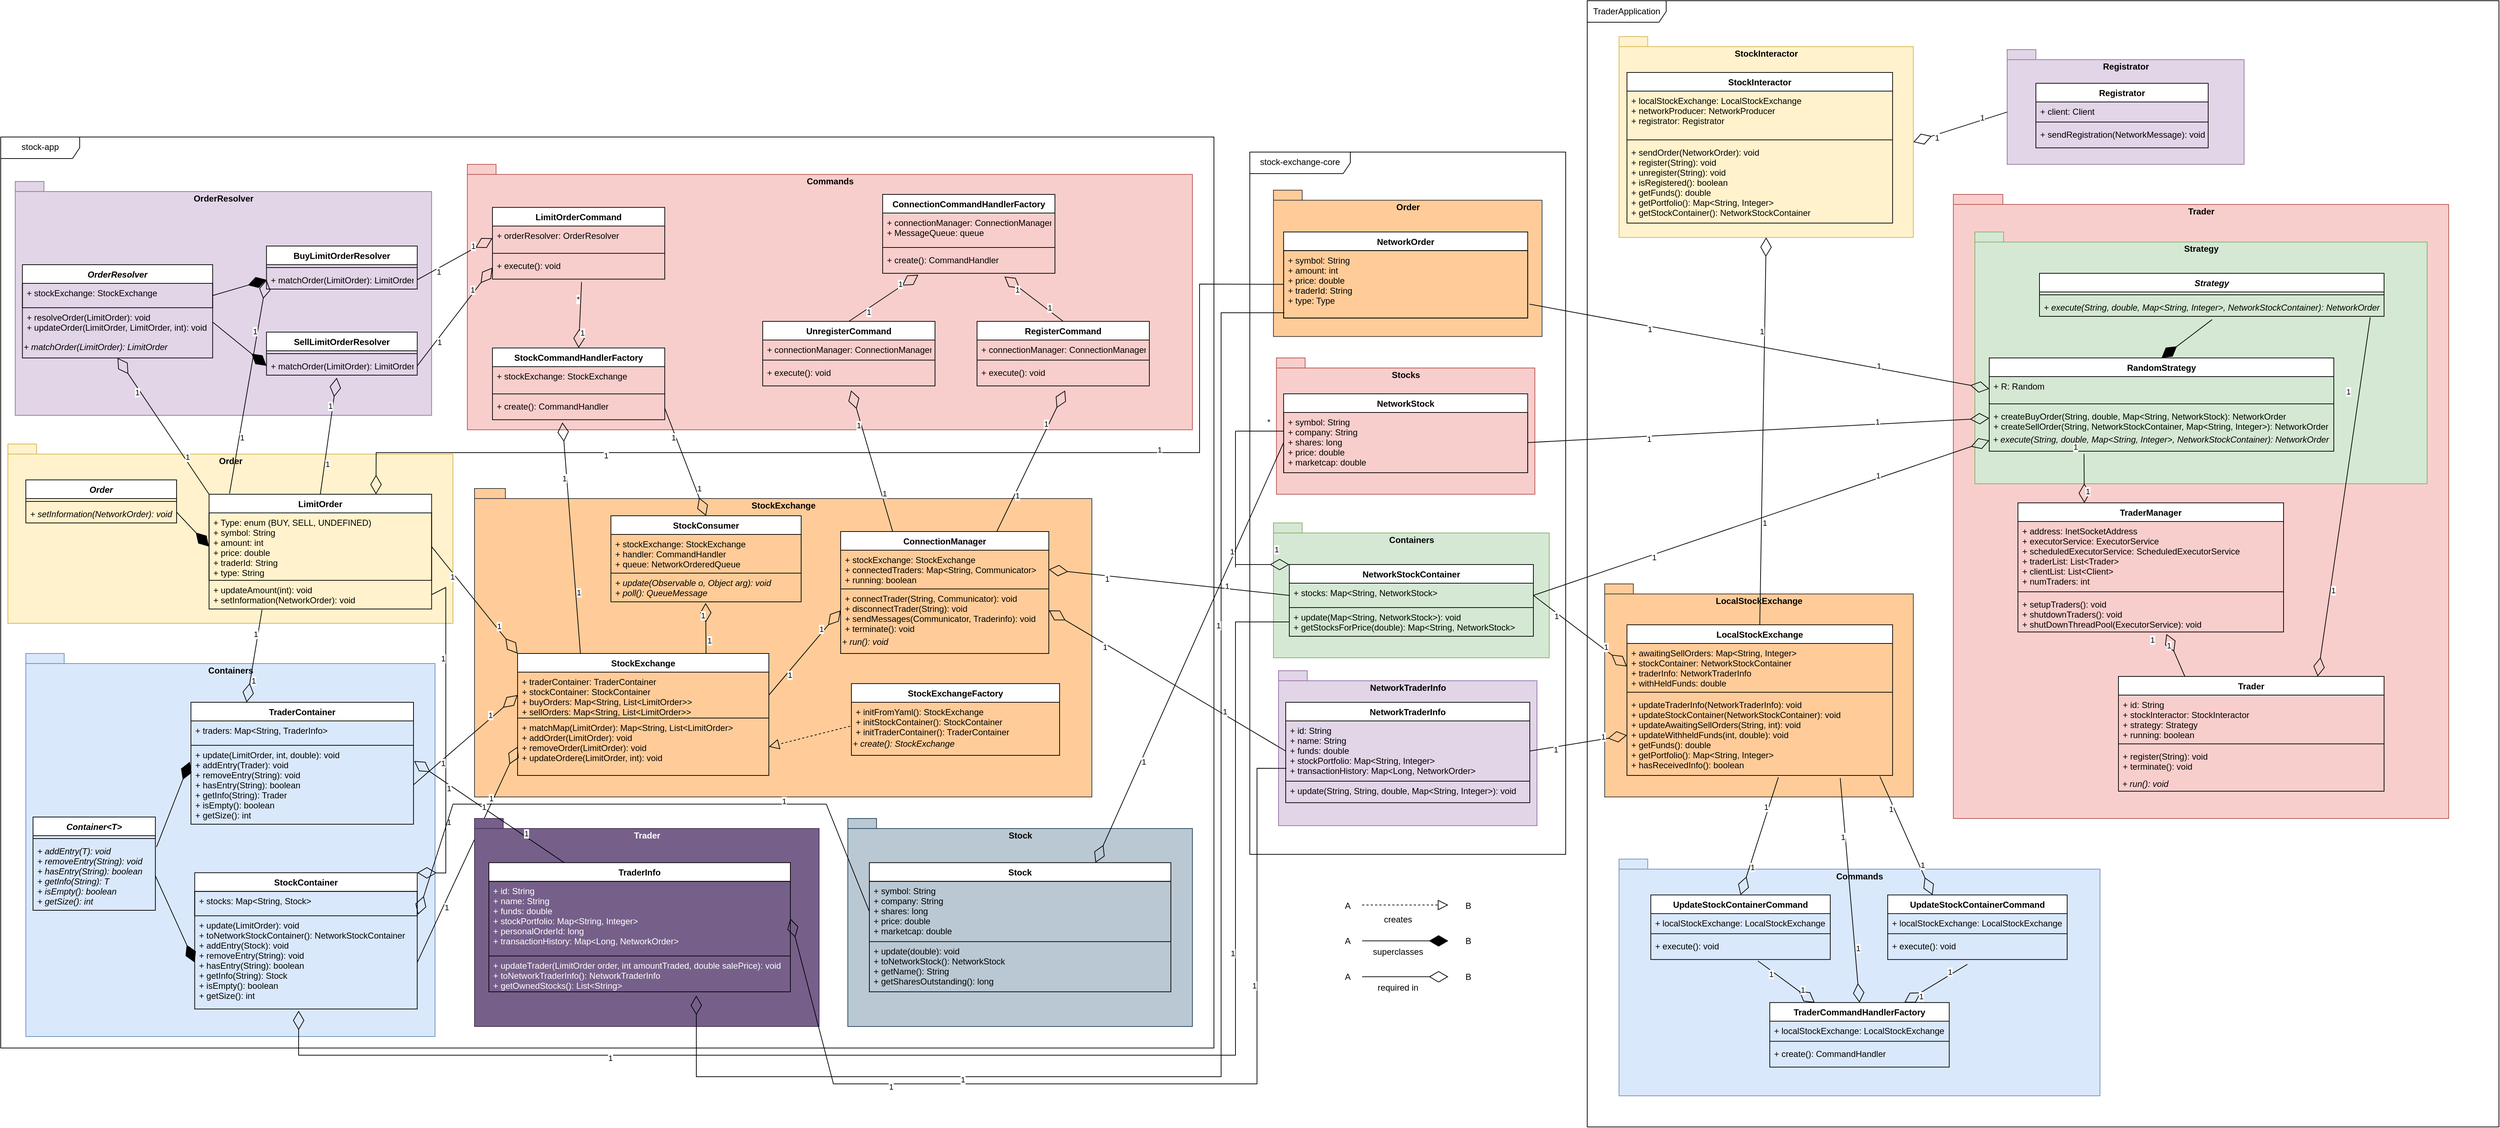 <mxfile version="20.5.1" type="device"><diagram id="iMmLLP5b1tCifhaKCAHj" name="Pagina-1"><mxGraphModel dx="3473" dy="2501" grid="1" gridSize="10" guides="1" tooltips="1" connect="1" arrows="1" fold="1" page="1" pageScale="1" pageWidth="900" pageHeight="1600" math="0" shadow="0"><root><mxCell id="0"/><mxCell id="1" parent="0"/><mxCell id="pc27wf1tKJAdW74Umt3x-8" value="&lt;span style=&quot;background-color: rgb(255, 255, 255);&quot;&gt;TraderApplication&lt;/span&gt;" style="shape=umlFrame;whiteSpace=wrap;html=1;width=110;height=30;" parent="1" vertex="1"><mxGeometry x="690" y="-20" width="1270" height="1570" as="geometry"/></mxCell><mxCell id="0r1mZqmfLpC-DUA_eAge-143" value="Trader" style="shape=folder;fontStyle=1;spacingTop=10;tabWidth=40;tabHeight=14;tabPosition=left;html=1;labelBackgroundColor=none;verticalAlign=top;fillColor=#f8cecc;strokeColor=#b85450;" vertex="1" parent="1"><mxGeometry x="1200" y="250" width="690" height="870" as="geometry"/></mxCell><mxCell id="0r1mZqmfLpC-DUA_eAge-144" value="Strategy" style="shape=folder;fontStyle=1;spacingTop=10;tabWidth=40;tabHeight=14;tabPosition=left;html=1;labelBackgroundColor=none;verticalAlign=top;fillColor=#d5e8d4;strokeColor=#82b366;" vertex="1" parent="1"><mxGeometry x="1230" y="302.34" width="630" height="351" as="geometry"/></mxCell><mxCell id="pc27wf1tKJAdW74Umt3x-7" value="stock-app" style="shape=umlFrame;whiteSpace=wrap;html=1;width=110;height=30;verticalAlign=top;" parent="1" vertex="1"><mxGeometry x="-1520" y="170" width="1690" height="1270" as="geometry"/></mxCell><mxCell id="PWghwtuWfUQnsOMP5WBA-78" value="StockExchange" style="shape=folder;fontStyle=1;spacingTop=10;tabWidth=40;tabHeight=14;tabPosition=left;html=1;labelBackgroundColor=none;verticalAlign=top;fillColor=#ffcc99;strokeColor=#36393d;" parent="1" vertex="1"><mxGeometry x="-860" y="660" width="860" height="430" as="geometry"/></mxCell><mxCell id="pc27wf1tKJAdW74Umt3x-22" value="Commands" style="shape=folder;fontStyle=1;spacingTop=10;tabWidth=40;tabHeight=14;tabPosition=left;html=1;labelBackgroundColor=none;verticalAlign=top;fillColor=#f8cecc;strokeColor=#b85450;" parent="1" vertex="1"><mxGeometry x="-870" y="208.17" width="1010" height="370" as="geometry"/></mxCell><mxCell id="PWghwtuWfUQnsOMP5WBA-62" value="OrderResolver" style="shape=folder;fontStyle=1;spacingTop=10;tabWidth=40;tabHeight=14;tabPosition=left;html=1;labelBackgroundColor=none;verticalAlign=top;fillColor=#e1d5e7;strokeColor=#9673a6;" parent="1" vertex="1"><mxGeometry x="-1499.78" y="232" width="580" height="326" as="geometry"/></mxCell><mxCell id="PWghwtuWfUQnsOMP5WBA-51" value="Order" style="shape=folder;fontStyle=1;spacingTop=10;tabWidth=40;tabHeight=14;tabPosition=left;html=1;labelBackgroundColor=none;verticalAlign=top;fillColor=#fff2cc;strokeColor=#d6b656;" parent="1" vertex="1"><mxGeometry x="-1510" y="598" width="620" height="250" as="geometry"/></mxCell><mxCell id="XS6_Yt5zOwuuyaFAfSH2-36" value="stock-exchange-core" style="shape=umlFrame;whiteSpace=wrap;html=1;width=140;height=30;verticalAlign=top;" parent="1" vertex="1"><mxGeometry x="220" y="191" width="440" height="979" as="geometry"/></mxCell><mxCell id="XS6_Yt5zOwuuyaFAfSH2-38" value="Stocks" style="shape=folder;fontStyle=1;spacingTop=10;tabWidth=40;tabHeight=14;tabPosition=left;html=1;labelBackgroundColor=none;verticalAlign=top;fillColor=#f8cecc;strokeColor=#b85450;" parent="1" vertex="1"><mxGeometry x="257.08" y="478" width="360" height="190" as="geometry"/></mxCell><mxCell id="pc27wf1tKJAdW74Umt3x-18" value="Containers" style="shape=folder;fontStyle=1;spacingTop=10;tabWidth=40;tabHeight=14;tabPosition=left;html=1;labelBackgroundColor=none;verticalAlign=top;fillColor=#dae8fc;strokeColor=#6c8ebf;" parent="1" vertex="1"><mxGeometry x="-1485" y="890" width="570" height="534" as="geometry"/></mxCell><mxCell id="pc27wf1tKJAdW74Umt3x-23" value="LocalStockExchange" style="shape=folder;fontStyle=1;spacingTop=10;tabWidth=40;tabHeight=14;tabPosition=left;html=1;labelBackgroundColor=none;verticalAlign=top;fillColor=#ffcc99;strokeColor=#36393d;" parent="1" vertex="1"><mxGeometry x="714.29" y="793" width="430" height="297" as="geometry"/></mxCell><mxCell id="pc27wf1tKJAdW74Umt3x-95" value="StockContainer" style="swimlane;fontStyle=1;align=center;verticalAlign=top;childLayout=stackLayout;horizontal=1;startSize=26;horizontalStack=0;resizeParent=1;resizeParentMax=0;resizeLast=0;collapsible=1;marginBottom=0;labelBackgroundColor=none;" parent="1" vertex="1"><mxGeometry x="-1249.78" y="1195.68" width="310" height="190" as="geometry"/></mxCell><mxCell id="PWghwtuWfUQnsOMP5WBA-40" value="+ stocks: Map&lt;String, Stock&gt;" style="text;strokeColor=default;fillColor=none;align=left;verticalAlign=top;spacingLeft=4;spacingRight=4;overflow=hidden;rotatable=0;points=[[0,0.5],[1,0.5]];portConstraint=eastwest;labelBackgroundColor=none;" parent="pc27wf1tKJAdW74Umt3x-95" vertex="1"><mxGeometry y="26" width="310" height="34" as="geometry"/></mxCell><mxCell id="pc27wf1tKJAdW74Umt3x-98" value="+ update(LimitOrder): void&#10;+ toNetworkStockContainer(): NetworkStockContainer&#10;+ addEntry(Stock): void&#10;+ removeEntry(String): void&#10;+ hasEntry(String): boolean&#10;+ getInfo(String): Stock&#10;+ isEmpty(): boolean&#10;+ getSize(): int" style="text;strokeColor=none;fillColor=none;align=left;verticalAlign=top;spacingLeft=4;spacingRight=4;overflow=hidden;rotatable=0;points=[[0,0.5],[1,0.5]];portConstraint=eastwest;labelBackgroundColor=none;" parent="pc27wf1tKJAdW74Umt3x-95" vertex="1"><mxGeometry y="60" width="310" height="130" as="geometry"/></mxCell><mxCell id="pc27wf1tKJAdW74Umt3x-112" value="ConnectionCommandHandlerFactory" style="swimlane;fontStyle=1;align=center;verticalAlign=top;childLayout=stackLayout;horizontal=1;startSize=26;horizontalStack=0;resizeParent=1;resizeParentMax=0;resizeLast=0;collapsible=1;marginBottom=0;labelBackgroundColor=none;" parent="1" vertex="1"><mxGeometry x="-291.46" y="250" width="240" height="110" as="geometry"/></mxCell><mxCell id="pc27wf1tKJAdW74Umt3x-113" value="+ connectionManager: ConnectionManager&#10;+ MessageQueue: queue" style="text;strokeColor=none;fillColor=none;align=left;verticalAlign=top;spacingLeft=4;spacingRight=4;overflow=hidden;rotatable=0;points=[[0,0.5],[1,0.5]];portConstraint=eastwest;labelBackgroundColor=none;" parent="pc27wf1tKJAdW74Umt3x-112" vertex="1"><mxGeometry y="26" width="240" height="44" as="geometry"/></mxCell><mxCell id="pc27wf1tKJAdW74Umt3x-114" value="" style="line;strokeWidth=1;fillColor=none;align=left;verticalAlign=middle;spacingTop=-1;spacingLeft=3;spacingRight=3;rotatable=0;labelPosition=right;points=[];portConstraint=eastwest;strokeColor=inherit;labelBackgroundColor=none;" parent="pc27wf1tKJAdW74Umt3x-112" vertex="1"><mxGeometry y="70" width="240" height="8" as="geometry"/></mxCell><mxCell id="pc27wf1tKJAdW74Umt3x-115" value="+ create(): CommandHandler" style="text;strokeColor=none;fillColor=none;align=left;verticalAlign=top;spacingLeft=4;spacingRight=4;overflow=hidden;rotatable=0;points=[[0,0.5],[1,0.5]];portConstraint=eastwest;labelBackgroundColor=none;" parent="pc27wf1tKJAdW74Umt3x-112" vertex="1"><mxGeometry y="78" width="240" height="32" as="geometry"/></mxCell><mxCell id="XS6_Yt5zOwuuyaFAfSH2-39" value="Containers" style="shape=folder;fontStyle=1;spacingTop=10;tabWidth=40;tabHeight=14;tabPosition=left;html=1;labelBackgroundColor=none;verticalAlign=top;fillColor=#d5e8d4;strokeColor=#82b366;" parent="1" vertex="1"><mxGeometry x="252.91" y="708" width="384.17" height="188" as="geometry"/></mxCell><mxCell id="pc27wf1tKJAdW74Umt3x-36" value="LocalStockExchange" style="swimlane;fontStyle=1;align=center;verticalAlign=top;childLayout=stackLayout;horizontal=1;startSize=26;horizontalStack=0;resizeParent=1;resizeParentMax=0;resizeLast=0;collapsible=1;marginBottom=0;labelBackgroundColor=none;" parent="1" vertex="1"><mxGeometry x="745.36" y="850" width="370" height="210" as="geometry"/></mxCell><mxCell id="pc27wf1tKJAdW74Umt3x-37" value="+ awaitingSellOrders: Map&lt;String, Integer&gt;&#10;+ stockContainer: NetworkStockContainer&#10;+ traderInfo: NetworkTraderInfo&#10;+ withHeldFunds: double" style="text;strokeColor=none;fillColor=none;align=left;verticalAlign=top;spacingLeft=4;spacingRight=4;overflow=hidden;rotatable=0;points=[[0,0.5],[1,0.5]];portConstraint=eastwest;labelBackgroundColor=none;" parent="pc27wf1tKJAdW74Umt3x-36" vertex="1"><mxGeometry y="26" width="370" height="64" as="geometry"/></mxCell><mxCell id="pc27wf1tKJAdW74Umt3x-38" value="" style="line;strokeWidth=1;fillColor=none;align=left;verticalAlign=middle;spacingTop=-1;spacingLeft=3;spacingRight=3;rotatable=0;labelPosition=right;points=[];portConstraint=eastwest;strokeColor=inherit;labelBackgroundColor=none;" parent="pc27wf1tKJAdW74Umt3x-36" vertex="1"><mxGeometry y="90" width="370" height="8" as="geometry"/></mxCell><mxCell id="pc27wf1tKJAdW74Umt3x-39" value="+ updateTraderInfo(NetworkTraderInfo): void&#10;+ updateStockContainer(NetworkStockContainer): void&#10;+ updateAwaitingSellOrders(String, int): void&#10;+ updateWithheldFunds(int, double): void&#10;+ getFunds(): double&#10;+ getPortfolio(): Map&lt;String, Integer&gt;&#10;+ hasReceivedInfo(): boolean" style="text;strokeColor=none;fillColor=none;align=left;verticalAlign=top;spacingLeft=4;spacingRight=4;overflow=hidden;rotatable=0;points=[[0,0.5],[1,0.5]];portConstraint=eastwest;labelBackgroundColor=none;" parent="pc27wf1tKJAdW74Umt3x-36" vertex="1"><mxGeometry y="98" width="370" height="112" as="geometry"/></mxCell><mxCell id="Z_koFW7oZaX3YeHAlOIv-15" value="Order" style="shape=folder;fontStyle=1;spacingTop=10;tabWidth=40;tabHeight=14;tabPosition=left;html=1;labelBackgroundColor=none;verticalAlign=top;fillColor=#ffcc99;strokeColor=#36393d;" parent="1" vertex="1"><mxGeometry x="252.91" y="244.17" width="374.17" height="204" as="geometry"/></mxCell><mxCell id="PWghwtuWfUQnsOMP5WBA-1" value="StockCommandHandlerFactory" style="swimlane;fontStyle=1;align=center;verticalAlign=top;childLayout=stackLayout;horizontal=1;startSize=26;horizontalStack=0;resizeParent=1;resizeParentMax=0;resizeLast=0;collapsible=1;marginBottom=0;labelBackgroundColor=none;" parent="1" vertex="1"><mxGeometry x="-834.99" y="464.17" width="240" height="100" as="geometry"/></mxCell><mxCell id="PWghwtuWfUQnsOMP5WBA-2" value="+ stockExchange: StockExchange" style="text;strokeColor=none;fillColor=none;align=left;verticalAlign=top;spacingLeft=4;spacingRight=4;overflow=hidden;rotatable=0;points=[[0,0.5],[1,0.5]];portConstraint=eastwest;labelBackgroundColor=none;" parent="PWghwtuWfUQnsOMP5WBA-1" vertex="1"><mxGeometry y="26" width="240" height="34" as="geometry"/></mxCell><mxCell id="PWghwtuWfUQnsOMP5WBA-3" value="" style="line;strokeWidth=1;fillColor=none;align=left;verticalAlign=middle;spacingTop=-1;spacingLeft=3;spacingRight=3;rotatable=0;labelPosition=right;points=[];portConstraint=eastwest;strokeColor=inherit;labelBackgroundColor=none;" parent="PWghwtuWfUQnsOMP5WBA-1" vertex="1"><mxGeometry y="60" width="240" height="8" as="geometry"/></mxCell><mxCell id="PWghwtuWfUQnsOMP5WBA-4" value="+ create(): CommandHandler" style="text;strokeColor=none;fillColor=none;align=left;verticalAlign=top;spacingLeft=4;spacingRight=4;overflow=hidden;rotatable=0;points=[[0,0.5],[1,0.5]];portConstraint=eastwest;labelBackgroundColor=none;" parent="PWghwtuWfUQnsOMP5WBA-1" vertex="1"><mxGeometry y="68" width="240" height="32" as="geometry"/></mxCell><mxCell id="PWghwtuWfUQnsOMP5WBA-5" value="LimitOrderCommand" style="swimlane;fontStyle=1;align=center;verticalAlign=top;childLayout=stackLayout;horizontal=1;startSize=26;horizontalStack=0;resizeParent=1;resizeParentMax=0;resizeLast=0;collapsible=1;marginBottom=0;labelBackgroundColor=none;" parent="1" vertex="1"><mxGeometry x="-834.99" y="268.17" width="240" height="100" as="geometry"/></mxCell><mxCell id="PWghwtuWfUQnsOMP5WBA-6" value="+ orderResolver: OrderResolver" style="text;strokeColor=none;fillColor=none;align=left;verticalAlign=top;spacingLeft=4;spacingRight=4;overflow=hidden;rotatable=0;points=[[0,0.5],[1,0.5]];portConstraint=eastwest;labelBackgroundColor=none;" parent="PWghwtuWfUQnsOMP5WBA-5" vertex="1"><mxGeometry y="26" width="240" height="34" as="geometry"/></mxCell><mxCell id="PWghwtuWfUQnsOMP5WBA-7" value="" style="line;strokeWidth=1;fillColor=none;align=left;verticalAlign=middle;spacingTop=-1;spacingLeft=3;spacingRight=3;rotatable=0;labelPosition=right;points=[];portConstraint=eastwest;strokeColor=inherit;labelBackgroundColor=none;" parent="PWghwtuWfUQnsOMP5WBA-5" vertex="1"><mxGeometry y="60" width="240" height="8" as="geometry"/></mxCell><mxCell id="PWghwtuWfUQnsOMP5WBA-8" value="+ execute(): void" style="text;strokeColor=none;fillColor=none;align=left;verticalAlign=top;spacingLeft=4;spacingRight=4;overflow=hidden;rotatable=0;points=[[0,0.5],[1,0.5]];portConstraint=eastwest;labelBackgroundColor=none;" parent="PWghwtuWfUQnsOMP5WBA-5" vertex="1"><mxGeometry y="68" width="240" height="32" as="geometry"/></mxCell><mxCell id="PWghwtuWfUQnsOMP5WBA-9" value="RegisterCommand" style="swimlane;fontStyle=1;align=center;verticalAlign=top;childLayout=stackLayout;horizontal=1;startSize=26;horizontalStack=0;resizeParent=1;resizeParentMax=0;resizeLast=0;collapsible=1;marginBottom=0;labelBackgroundColor=none;" parent="1" vertex="1"><mxGeometry x="-160" y="427" width="240" height="90" as="geometry"/></mxCell><mxCell id="PWghwtuWfUQnsOMP5WBA-10" value="+ connectionManager: ConnectionManager" style="text;strokeColor=none;fillColor=none;align=left;verticalAlign=top;spacingLeft=4;spacingRight=4;overflow=hidden;rotatable=0;points=[[0,0.5],[1,0.5]];portConstraint=eastwest;labelBackgroundColor=none;" parent="PWghwtuWfUQnsOMP5WBA-9" vertex="1"><mxGeometry y="26" width="240" height="24" as="geometry"/></mxCell><mxCell id="PWghwtuWfUQnsOMP5WBA-11" value="" style="line;strokeWidth=1;fillColor=none;align=left;verticalAlign=middle;spacingTop=-1;spacingLeft=3;spacingRight=3;rotatable=0;labelPosition=right;points=[];portConstraint=eastwest;strokeColor=inherit;labelBackgroundColor=none;" parent="PWghwtuWfUQnsOMP5WBA-9" vertex="1"><mxGeometry y="50" width="240" height="8" as="geometry"/></mxCell><mxCell id="PWghwtuWfUQnsOMP5WBA-12" value="+ execute(): void" style="text;strokeColor=none;fillColor=none;align=left;verticalAlign=top;spacingLeft=4;spacingRight=4;overflow=hidden;rotatable=0;points=[[0,0.5],[1,0.5]];portConstraint=eastwest;labelBackgroundColor=none;" parent="PWghwtuWfUQnsOMP5WBA-9" vertex="1"><mxGeometry y="58" width="240" height="32" as="geometry"/></mxCell><mxCell id="PWghwtuWfUQnsOMP5WBA-13" value="UnregisterCommand" style="swimlane;fontStyle=1;align=center;verticalAlign=top;childLayout=stackLayout;horizontal=1;startSize=26;horizontalStack=0;resizeParent=1;resizeParentMax=0;resizeLast=0;collapsible=1;marginBottom=0;labelBackgroundColor=none;" parent="1" vertex="1"><mxGeometry x="-458.54" y="427" width="240" height="90" as="geometry"/></mxCell><mxCell id="PWghwtuWfUQnsOMP5WBA-14" value="+ connectionManager: ConnectionManager" style="text;strokeColor=none;fillColor=none;align=left;verticalAlign=top;spacingLeft=4;spacingRight=4;overflow=hidden;rotatable=0;points=[[0,0.5],[1,0.5]];portConstraint=eastwest;labelBackgroundColor=none;" parent="PWghwtuWfUQnsOMP5WBA-13" vertex="1"><mxGeometry y="26" width="240" height="24" as="geometry"/></mxCell><mxCell id="PWghwtuWfUQnsOMP5WBA-15" value="" style="line;strokeWidth=1;fillColor=none;align=left;verticalAlign=middle;spacingTop=-1;spacingLeft=3;spacingRight=3;rotatable=0;labelPosition=right;points=[];portConstraint=eastwest;strokeColor=inherit;labelBackgroundColor=none;" parent="PWghwtuWfUQnsOMP5WBA-13" vertex="1"><mxGeometry y="50" width="240" height="8" as="geometry"/></mxCell><mxCell id="PWghwtuWfUQnsOMP5WBA-16" value="+ execute(): void" style="text;strokeColor=none;fillColor=none;align=left;verticalAlign=top;spacingLeft=4;spacingRight=4;overflow=hidden;rotatable=0;points=[[0,0.5],[1,0.5]];portConstraint=eastwest;labelBackgroundColor=none;" parent="PWghwtuWfUQnsOMP5WBA-13" vertex="1"><mxGeometry y="58" width="240" height="32" as="geometry"/></mxCell><mxCell id="PWghwtuWfUQnsOMP5WBA-17" value="" style="endArrow=diamondThin;endFill=0;endSize=24;html=1;rounded=0;entryX=0.707;entryY=1.141;entryDx=0;entryDy=0;exitX=0.5;exitY=0;exitDx=0;exitDy=0;entryPerimeter=0;" parent="1" source="PWghwtuWfUQnsOMP5WBA-9" target="pc27wf1tKJAdW74Umt3x-115" edge="1"><mxGeometry width="160" relative="1" as="geometry"><mxPoint x="-230.0" y="458.17" as="sourcePoint"/><mxPoint x="-74.79" y="827.17" as="targetPoint"/></mxGeometry></mxCell><mxCell id="PWghwtuWfUQnsOMP5WBA-18" value="1" style="edgeLabel;html=1;align=center;verticalAlign=middle;resizable=0;points=[];" parent="PWghwtuWfUQnsOMP5WBA-17" vertex="1" connectable="0"><mxGeometry x="0.515" y="4" relative="1" as="geometry"><mxPoint as="offset"/></mxGeometry></mxCell><mxCell id="PWghwtuWfUQnsOMP5WBA-19" value="1" style="edgeLabel;html=1;align=center;verticalAlign=middle;resizable=0;points=[];" parent="PWghwtuWfUQnsOMP5WBA-17" vertex="1" connectable="0"><mxGeometry x="-0.475" y="-4" relative="1" as="geometry"><mxPoint as="offset"/></mxGeometry></mxCell><mxCell id="PWghwtuWfUQnsOMP5WBA-20" value="" style="endArrow=diamondThin;endFill=0;endSize=24;html=1;rounded=0;entryX=0.207;entryY=1.063;entryDx=0;entryDy=0;exitX=0.5;exitY=0;exitDx=0;exitDy=0;entryPerimeter=0;" parent="1" source="PWghwtuWfUQnsOMP5WBA-13" target="pc27wf1tKJAdW74Umt3x-115" edge="1"><mxGeometry width="160" relative="1" as="geometry"><mxPoint x="-690" y="558.17" as="sourcePoint"/><mxPoint x="-662.96" y="365.402" as="targetPoint"/></mxGeometry></mxCell><mxCell id="PWghwtuWfUQnsOMP5WBA-21" value="1" style="edgeLabel;html=1;align=center;verticalAlign=middle;resizable=0;points=[];" parent="PWghwtuWfUQnsOMP5WBA-20" vertex="1" connectable="0"><mxGeometry x="0.515" y="4" relative="1" as="geometry"><mxPoint as="offset"/></mxGeometry></mxCell><mxCell id="PWghwtuWfUQnsOMP5WBA-22" value="1" style="edgeLabel;html=1;align=center;verticalAlign=middle;resizable=0;points=[];" parent="PWghwtuWfUQnsOMP5WBA-20" vertex="1" connectable="0"><mxGeometry x="-0.475" y="-4" relative="1" as="geometry"><mxPoint as="offset"/></mxGeometry></mxCell><mxCell id="PWghwtuWfUQnsOMP5WBA-23" value="" style="endArrow=diamondThin;endFill=0;endSize=24;html=1;rounded=0;entryX=0.5;entryY=0;entryDx=0;entryDy=0;exitX=0.517;exitY=1.125;exitDx=0;exitDy=0;exitPerimeter=0;" parent="1" source="PWghwtuWfUQnsOMP5WBA-8" target="PWghwtuWfUQnsOMP5WBA-1" edge="1"><mxGeometry width="160" relative="1" as="geometry"><mxPoint x="145" y="555.17" as="sourcePoint"/><mxPoint x="237.8" y="368.29" as="targetPoint"/></mxGeometry></mxCell><mxCell id="PWghwtuWfUQnsOMP5WBA-24" value="1" style="edgeLabel;html=1;align=center;verticalAlign=middle;resizable=0;points=[];" parent="PWghwtuWfUQnsOMP5WBA-23" vertex="1" connectable="0"><mxGeometry x="0.515" y="4" relative="1" as="geometry"><mxPoint as="offset"/></mxGeometry></mxCell><mxCell id="PWghwtuWfUQnsOMP5WBA-25" value="*" style="edgeLabel;html=1;align=center;verticalAlign=middle;resizable=0;points=[];" parent="PWghwtuWfUQnsOMP5WBA-23" vertex="1" connectable="0"><mxGeometry x="-0.475" y="-4" relative="1" as="geometry"><mxPoint as="offset"/></mxGeometry></mxCell><mxCell id="PWghwtuWfUQnsOMP5WBA-36" value="Container&lt;T&gt;" style="swimlane;fontStyle=3;align=center;verticalAlign=top;childLayout=stackLayout;horizontal=1;startSize=26;horizontalStack=0;resizeParent=1;resizeParentMax=0;resizeLast=0;collapsible=1;marginBottom=0;labelBackgroundColor=none;" parent="1" vertex="1"><mxGeometry x="-1475" y="1118" width="170.43" height="130" as="geometry"/></mxCell><mxCell id="PWghwtuWfUQnsOMP5WBA-38" value="" style="line;strokeWidth=1;fillColor=none;align=left;verticalAlign=middle;spacingTop=-1;spacingLeft=3;spacingRight=3;rotatable=0;labelPosition=right;points=[];portConstraint=eastwest;strokeColor=inherit;labelBackgroundColor=none;" parent="PWghwtuWfUQnsOMP5WBA-36" vertex="1"><mxGeometry y="26" width="170.43" height="8" as="geometry"/></mxCell><mxCell id="PWghwtuWfUQnsOMP5WBA-39" value="+ addEntry(T): void&#10;+ removeEntry(String): void&#10;+ hasEntry(String): boolean&#10;+ getInfo(String): T&#10;+ isEmpty(): boolean&#10;+ getSize(): int" style="text;strokeColor=none;fillColor=none;align=left;verticalAlign=top;spacingLeft=4;spacingRight=4;overflow=hidden;rotatable=0;points=[[0,0.5],[1,0.5]];portConstraint=eastwest;labelBackgroundColor=none;fontStyle=2" parent="PWghwtuWfUQnsOMP5WBA-36" vertex="1"><mxGeometry y="34" width="170.43" height="96" as="geometry"/></mxCell><mxCell id="PWghwtuWfUQnsOMP5WBA-41" value="TraderContainer" style="swimlane;fontStyle=1;align=center;verticalAlign=top;childLayout=stackLayout;horizontal=1;startSize=26;horizontalStack=0;resizeParent=1;resizeParentMax=0;resizeLast=0;collapsible=1;marginBottom=0;labelBackgroundColor=none;" parent="1" vertex="1"><mxGeometry x="-1255" y="958" width="310" height="170" as="geometry"/></mxCell><mxCell id="PWghwtuWfUQnsOMP5WBA-42" value="+ traders: Map&lt;String, TraderInfo&gt;" style="text;strokeColor=default;fillColor=none;align=left;verticalAlign=top;spacingLeft=4;spacingRight=4;overflow=hidden;rotatable=0;points=[[0,0.5],[1,0.5]];portConstraint=eastwest;labelBackgroundColor=none;" parent="PWghwtuWfUQnsOMP5WBA-41" vertex="1"><mxGeometry y="26" width="310" height="34" as="geometry"/></mxCell><mxCell id="PWghwtuWfUQnsOMP5WBA-43" value="+ update(LimitOrder, int, double): void&#10;+ addEntry(Trader): void&#10;+ removeEntry(String): void&#10;+ hasEntry(String): boolean&#10;+ getInfo(String): Trader&#10;+ isEmpty(): boolean&#10;+ getSize(): int" style="text;strokeColor=none;fillColor=none;align=left;verticalAlign=top;spacingLeft=4;spacingRight=4;overflow=hidden;rotatable=0;points=[[0,0.5],[1,0.5]];portConstraint=eastwest;labelBackgroundColor=none;" parent="PWghwtuWfUQnsOMP5WBA-41" vertex="1"><mxGeometry y="60" width="310" height="110" as="geometry"/></mxCell><mxCell id="PWghwtuWfUQnsOMP5WBA-47" value="" style="endArrow=diamondThin;endFill=1;endSize=24;html=1;rounded=0;entryX=0;entryY=0.5;entryDx=0;entryDy=0;exitX=1;exitY=0.5;exitDx=0;exitDy=0;" parent="1" source="PWghwtuWfUQnsOMP5WBA-39" target="pc27wf1tKJAdW74Umt3x-98" edge="1"><mxGeometry width="160" relative="1" as="geometry"><mxPoint x="-1481.24" y="948.62" as="sourcePoint"/><mxPoint x="-1575" y="937.39" as="targetPoint"/></mxGeometry></mxCell><mxCell id="PWghwtuWfUQnsOMP5WBA-50" value="" style="endArrow=diamondThin;endFill=1;endSize=24;html=1;rounded=0;entryX=-0.005;entryY=0.208;entryDx=0;entryDy=0;exitX=1.009;exitY=0.081;exitDx=0;exitDy=0;exitPerimeter=0;entryPerimeter=0;" parent="1" source="PWghwtuWfUQnsOMP5WBA-39" target="PWghwtuWfUQnsOMP5WBA-43" edge="1"><mxGeometry width="160" relative="1" as="geometry"><mxPoint x="-1432.776" y="951.416" as="sourcePoint"/><mxPoint x="-1600" y="1014" as="targetPoint"/></mxGeometry></mxCell><mxCell id="PWghwtuWfUQnsOMP5WBA-55" value="Order" style="swimlane;fontStyle=3;align=center;verticalAlign=top;childLayout=stackLayout;horizontal=1;startSize=26;horizontalStack=0;resizeParent=1;resizeParentMax=0;resizeLast=0;collapsible=1;marginBottom=0;labelBackgroundColor=none;" parent="1" vertex="1"><mxGeometry x="-1485" y="648" width="210" height="60" as="geometry"/></mxCell><mxCell id="PWghwtuWfUQnsOMP5WBA-56" value="" style="line;strokeWidth=1;fillColor=none;align=left;verticalAlign=middle;spacingTop=-1;spacingLeft=3;spacingRight=3;rotatable=0;labelPosition=right;points=[];portConstraint=eastwest;strokeColor=inherit;labelBackgroundColor=none;" parent="PWghwtuWfUQnsOMP5WBA-55" vertex="1"><mxGeometry y="26" width="210" height="8" as="geometry"/></mxCell><mxCell id="PWghwtuWfUQnsOMP5WBA-57" value="+ setInformation(NetworkOrder): void" style="text;strokeColor=none;fillColor=none;align=left;verticalAlign=top;spacingLeft=4;spacingRight=4;overflow=hidden;rotatable=0;points=[[0,0.5],[1,0.5]];portConstraint=eastwest;labelBackgroundColor=none;fontStyle=2" parent="PWghwtuWfUQnsOMP5WBA-55" vertex="1"><mxGeometry y="34" width="210" height="26" as="geometry"/></mxCell><mxCell id="PWghwtuWfUQnsOMP5WBA-58" value="LimitOrder" style="swimlane;fontStyle=1;align=center;verticalAlign=top;childLayout=stackLayout;horizontal=1;startSize=26;horizontalStack=0;resizeParent=1;resizeParentMax=0;resizeLast=0;collapsible=1;marginBottom=0;labelBackgroundColor=none;" parent="1" vertex="1"><mxGeometry x="-1229.78" y="668" width="310" height="160" as="geometry"/></mxCell><mxCell id="PWghwtuWfUQnsOMP5WBA-59" value="+ Type: enum (BUY, SELL, UNDEFINED)&#10;+ symbol: String&#10;+ amount: int&#10;+ price: double&#10;+ traderId: String&#10;+ type: String" style="text;strokeColor=default;fillColor=none;align=left;verticalAlign=top;spacingLeft=4;spacingRight=4;overflow=hidden;rotatable=0;points=[[0,0.5],[1,0.5]];portConstraint=eastwest;labelBackgroundColor=none;" parent="PWghwtuWfUQnsOMP5WBA-58" vertex="1"><mxGeometry y="26" width="310" height="94" as="geometry"/></mxCell><mxCell id="PWghwtuWfUQnsOMP5WBA-60" value="+ updateAmount(int): void&#10;+ setInformation(NetworkOrder): void" style="text;strokeColor=none;fillColor=none;align=left;verticalAlign=top;spacingLeft=4;spacingRight=4;overflow=hidden;rotatable=0;points=[[0,0.5],[1,0.5]];portConstraint=eastwest;labelBackgroundColor=none;" parent="PWghwtuWfUQnsOMP5WBA-58" vertex="1"><mxGeometry y="120" width="310" height="40" as="geometry"/></mxCell><mxCell id="PWghwtuWfUQnsOMP5WBA-61" value="" style="endArrow=diamondThin;endFill=1;endSize=24;html=1;rounded=0;entryX=0;entryY=0.5;entryDx=0;entryDy=0;exitX=1;exitY=0.75;exitDx=0;exitDy=0;" parent="1" source="PWghwtuWfUQnsOMP5WBA-55" target="PWghwtuWfUQnsOMP5WBA-59" edge="1"><mxGeometry width="160" relative="1" as="geometry"><mxPoint x="-1267.556" y="361.416" as="sourcePoint"/><mxPoint x="-1434.78" y="424" as="targetPoint"/></mxGeometry></mxCell><mxCell id="PWghwtuWfUQnsOMP5WBA-63" value="OrderResolver" style="swimlane;fontStyle=3;align=center;verticalAlign=top;childLayout=stackLayout;horizontal=1;startSize=26;horizontalStack=0;resizeParent=1;resizeParentMax=0;resizeLast=0;collapsible=1;marginBottom=0;labelBackgroundColor=none;" parent="1" vertex="1"><mxGeometry x="-1489.78" y="348" width="265.01" height="130" as="geometry"/></mxCell><mxCell id="PWghwtuWfUQnsOMP5WBA-64" value="+ stockExchange: StockExchange" style="text;strokeColor=default;fillColor=none;align=left;verticalAlign=top;spacingLeft=4;spacingRight=4;overflow=hidden;rotatable=0;points=[[0,0.5],[1,0.5]];portConstraint=eastwest;labelBackgroundColor=none;" parent="PWghwtuWfUQnsOMP5WBA-63" vertex="1"><mxGeometry y="26" width="265.01" height="34" as="geometry"/></mxCell><mxCell id="PWghwtuWfUQnsOMP5WBA-65" value="+ resolveOrder(LimitOrder): void&#10;+ updateOrder(LimitOrder, LimitOrder, int): void" style="text;strokeColor=none;fillColor=none;align=left;verticalAlign=top;spacingLeft=4;spacingRight=4;overflow=hidden;rotatable=0;points=[[0,0.5],[1,0.5]];portConstraint=eastwest;labelBackgroundColor=none;fontStyle=0" parent="PWghwtuWfUQnsOMP5WBA-63" vertex="1"><mxGeometry y="60" width="265.01" height="40" as="geometry"/></mxCell><mxCell id="PWghwtuWfUQnsOMP5WBA-66" value="&lt;span style=&quot;&quot;&gt;&lt;i&gt;+ matchOrder(LimitOrder): LimitOrder&lt;/i&gt;&lt;/span&gt;" style="text;html=1;strokeColor=none;fillColor=none;align=left;verticalAlign=middle;whiteSpace=wrap;rounded=0;" parent="PWghwtuWfUQnsOMP5WBA-63" vertex="1"><mxGeometry y="100" width="265.01" height="30" as="geometry"/></mxCell><mxCell id="PWghwtuWfUQnsOMP5WBA-67" value="BuyLimitOrderResolver" style="swimlane;fontStyle=1;align=center;verticalAlign=top;childLayout=stackLayout;horizontal=1;startSize=26;horizontalStack=0;resizeParent=1;resizeParentMax=0;resizeLast=0;collapsible=1;marginBottom=0;labelBackgroundColor=none;" parent="1" vertex="1"><mxGeometry x="-1149.78" y="322" width="210" height="60" as="geometry"/></mxCell><mxCell id="PWghwtuWfUQnsOMP5WBA-68" value="" style="line;strokeWidth=1;fillColor=none;align=left;verticalAlign=middle;spacingTop=-1;spacingLeft=3;spacingRight=3;rotatable=0;labelPosition=right;points=[];portConstraint=eastwest;strokeColor=inherit;labelBackgroundColor=none;" parent="PWghwtuWfUQnsOMP5WBA-67" vertex="1"><mxGeometry y="26" width="210" height="8" as="geometry"/></mxCell><mxCell id="PWghwtuWfUQnsOMP5WBA-69" value="+ matchOrder(LimitOrder): LimitOrder" style="text;strokeColor=none;fillColor=none;align=left;verticalAlign=top;spacingLeft=4;spacingRight=4;overflow=hidden;rotatable=0;points=[[0,0.5],[1,0.5]];portConstraint=eastwest;labelBackgroundColor=none;fontStyle=0" parent="PWghwtuWfUQnsOMP5WBA-67" vertex="1"><mxGeometry y="34" width="210" height="26" as="geometry"/></mxCell><mxCell id="PWghwtuWfUQnsOMP5WBA-73" value="SellLimitOrderResolver" style="swimlane;fontStyle=1;align=center;verticalAlign=top;childLayout=stackLayout;horizontal=1;startSize=26;horizontalStack=0;resizeParent=1;resizeParentMax=0;resizeLast=0;collapsible=1;marginBottom=0;labelBackgroundColor=none;" parent="1" vertex="1"><mxGeometry x="-1149.78" y="442" width="210" height="60" as="geometry"/></mxCell><mxCell id="PWghwtuWfUQnsOMP5WBA-74" value="" style="line;strokeWidth=1;fillColor=none;align=left;verticalAlign=middle;spacingTop=-1;spacingLeft=3;spacingRight=3;rotatable=0;labelPosition=right;points=[];portConstraint=eastwest;strokeColor=inherit;labelBackgroundColor=none;" parent="PWghwtuWfUQnsOMP5WBA-73" vertex="1"><mxGeometry y="26" width="210" height="8" as="geometry"/></mxCell><mxCell id="PWghwtuWfUQnsOMP5WBA-75" value="+ matchOrder(LimitOrder): LimitOrder" style="text;strokeColor=none;fillColor=none;align=left;verticalAlign=top;spacingLeft=4;spacingRight=4;overflow=hidden;rotatable=0;points=[[0,0.5],[1,0.5]];portConstraint=eastwest;labelBackgroundColor=none;fontStyle=0" parent="PWghwtuWfUQnsOMP5WBA-73" vertex="1"><mxGeometry y="34" width="210" height="26" as="geometry"/></mxCell><mxCell id="PWghwtuWfUQnsOMP5WBA-76" value="" style="endArrow=diamondThin;endFill=1;endSize=24;html=1;rounded=0;entryX=0;entryY=0.5;entryDx=0;entryDy=0;exitX=1;exitY=0.5;exitDx=0;exitDy=0;" parent="1" source="PWghwtuWfUQnsOMP5WBA-64" target="PWghwtuWfUQnsOMP5WBA-69" edge="1"><mxGeometry width="160" relative="1" as="geometry"><mxPoint x="-1425.0" y="193" as="sourcePoint"/><mxPoint x="-1379.78" y="236.0" as="targetPoint"/></mxGeometry></mxCell><mxCell id="PWghwtuWfUQnsOMP5WBA-77" value="" style="endArrow=diamondThin;endFill=1;endSize=24;html=1;rounded=0;entryX=0;entryY=0.5;entryDx=0;entryDy=0;exitX=1;exitY=0.5;exitDx=0;exitDy=0;" parent="1" source="PWghwtuWfUQnsOMP5WBA-65" target="PWghwtuWfUQnsOMP5WBA-75" edge="1"><mxGeometry width="160" relative="1" as="geometry"><mxPoint x="-1469.79" y="498" as="sourcePoint"/><mxPoint x="-1539.78" y="500" as="targetPoint"/></mxGeometry></mxCell><mxCell id="0r1mZqmfLpC-DUA_eAge-1" value="StockConsumer" style="swimlane;fontStyle=1;align=center;verticalAlign=top;childLayout=stackLayout;horizontal=1;startSize=26;horizontalStack=0;resizeParent=1;resizeParentMax=0;resizeLast=0;collapsible=1;marginBottom=0;labelBackgroundColor=none;" vertex="1" parent="1"><mxGeometry x="-670" y="698" width="265.01" height="120" as="geometry"/></mxCell><mxCell id="0r1mZqmfLpC-DUA_eAge-2" value="+ stockExchange: StockExchange&#10;+ handler: CommandHandler&#10;+ queue: NetworkOrderedQueue" style="text;strokeColor=default;fillColor=none;align=left;verticalAlign=top;spacingLeft=4;spacingRight=4;overflow=hidden;rotatable=0;points=[[0,0.5],[1,0.5]];portConstraint=eastwest;labelBackgroundColor=none;" vertex="1" parent="0r1mZqmfLpC-DUA_eAge-1"><mxGeometry y="26" width="265.01" height="54" as="geometry"/></mxCell><mxCell id="0r1mZqmfLpC-DUA_eAge-3" value="+ update(Observable o, Object arg): void&#10;+ poll(): QueueMessage" style="text;strokeColor=none;fillColor=none;align=left;verticalAlign=top;spacingLeft=4;spacingRight=4;overflow=hidden;rotatable=0;points=[[0,0.5],[1,0.5]];portConstraint=eastwest;labelBackgroundColor=none;fontStyle=2" vertex="1" parent="0r1mZqmfLpC-DUA_eAge-1"><mxGeometry y="80" width="265.01" height="40" as="geometry"/></mxCell><mxCell id="0r1mZqmfLpC-DUA_eAge-9" value="ConnectionManager" style="swimlane;fontStyle=1;align=center;verticalAlign=top;childLayout=stackLayout;horizontal=1;startSize=26;horizontalStack=0;resizeParent=1;resizeParentMax=0;resizeLast=0;collapsible=1;marginBottom=0;labelBackgroundColor=none;" vertex="1" parent="1"><mxGeometry x="-350" y="720" width="290" height="170" as="geometry"/></mxCell><mxCell id="0r1mZqmfLpC-DUA_eAge-10" value="+ stockExchange: StockExchange&#10;+ connectedTraders: Map&lt;String, Communicator&gt;&#10;+ running: boolean" style="text;strokeColor=default;fillColor=none;align=left;verticalAlign=top;spacingLeft=4;spacingRight=4;overflow=hidden;rotatable=0;points=[[0,0.5],[1,0.5]];portConstraint=eastwest;labelBackgroundColor=none;" vertex="1" parent="0r1mZqmfLpC-DUA_eAge-9"><mxGeometry y="26" width="290" height="54" as="geometry"/></mxCell><mxCell id="0r1mZqmfLpC-DUA_eAge-11" value="+ connectTrader(String, Communicator): void&#10;+ disconnectTrader(String): void&#10;+ sendMessages(Communicator, Traderinfo): void&#10;+ terminate(): void" style="text;strokeColor=none;fillColor=none;align=left;verticalAlign=top;spacingLeft=4;spacingRight=4;overflow=hidden;rotatable=0;points=[[0,0.5],[1,0.5]];portConstraint=eastwest;labelBackgroundColor=none;fontStyle=0" vertex="1" parent="0r1mZqmfLpC-DUA_eAge-9"><mxGeometry y="80" width="290" height="60" as="geometry"/></mxCell><mxCell id="0r1mZqmfLpC-DUA_eAge-12" value="&lt;span style=&quot;&quot;&gt;&lt;i&gt;+ run(): void&lt;/i&gt;&lt;/span&gt;" style="text;html=1;strokeColor=none;fillColor=none;align=left;verticalAlign=top;whiteSpace=wrap;rounded=0;" vertex="1" parent="0r1mZqmfLpC-DUA_eAge-9"><mxGeometry y="140" width="290" height="30" as="geometry"/></mxCell><mxCell id="0r1mZqmfLpC-DUA_eAge-13" value="StockExchangeFactory" style="swimlane;fontStyle=1;align=center;verticalAlign=top;childLayout=stackLayout;horizontal=1;startSize=26;horizontalStack=0;resizeParent=1;resizeParentMax=0;resizeLast=0;collapsible=1;marginBottom=0;labelBackgroundColor=none;" vertex="1" parent="1"><mxGeometry x="-335" y="932" width="290" height="100" as="geometry"/></mxCell><mxCell id="0r1mZqmfLpC-DUA_eAge-15" value="+ initFromYaml(): StockExchange&#10;+ initStockContainer(): StockContainer&#10;+ initTraderContainer(): TraderContainer" style="text;strokeColor=none;fillColor=none;align=left;verticalAlign=top;spacingLeft=4;spacingRight=4;overflow=hidden;rotatable=0;points=[[0,0.5],[1,0.5]];portConstraint=eastwest;labelBackgroundColor=none;fontStyle=0" vertex="1" parent="0r1mZqmfLpC-DUA_eAge-13"><mxGeometry y="26" width="290" height="44" as="geometry"/></mxCell><mxCell id="0r1mZqmfLpC-DUA_eAge-16" value="&lt;span style=&quot;&quot;&gt;&lt;i&gt;+ create(): StockExchange&lt;/i&gt;&lt;/span&gt;" style="text;html=1;strokeColor=none;fillColor=none;align=left;verticalAlign=top;whiteSpace=wrap;rounded=0;" vertex="1" parent="0r1mZqmfLpC-DUA_eAge-13"><mxGeometry y="70" width="290" height="30" as="geometry"/></mxCell><mxCell id="0r1mZqmfLpC-DUA_eAge-17" value="" style="endArrow=diamondThin;endFill=1;endSize=24;html=1;rounded=0;" edge="1" parent="1"><mxGeometry width="160" relative="1" as="geometry"><mxPoint x="376.45" y="1290.68" as="sourcePoint"/><mxPoint x="496.45" y="1290.68" as="targetPoint"/></mxGeometry></mxCell><mxCell id="0r1mZqmfLpC-DUA_eAge-18" value="A" style="text;html=1;align=center;verticalAlign=middle;resizable=0;points=[];autosize=1;strokeColor=none;fillColor=none;" vertex="1" parent="1"><mxGeometry x="341.45" y="1275.68" width="30" height="30" as="geometry"/></mxCell><mxCell id="0r1mZqmfLpC-DUA_eAge-19" value="B" style="text;html=1;align=center;verticalAlign=middle;resizable=0;points=[];autosize=1;strokeColor=none;fillColor=none;" vertex="1" parent="1"><mxGeometry x="508.53" y="1275.68" width="30" height="30" as="geometry"/></mxCell><mxCell id="0r1mZqmfLpC-DUA_eAge-20" value="superclasses" style="text;html=1;align=center;verticalAlign=middle;resizable=0;points=[];autosize=1;strokeColor=none;fillColor=none;" vertex="1" parent="1"><mxGeometry x="381.45" y="1290.68" width="90" height="30" as="geometry"/></mxCell><mxCell id="0r1mZqmfLpC-DUA_eAge-21" value="" style="endArrow=diamondThin;endFill=0;endSize=24;html=1;rounded=0;" edge="1" parent="1"><mxGeometry width="160" relative="1" as="geometry"><mxPoint x="376.45" y="1340.68" as="sourcePoint"/><mxPoint x="496.45" y="1340.68" as="targetPoint"/></mxGeometry></mxCell><mxCell id="0r1mZqmfLpC-DUA_eAge-24" value="A" style="text;html=1;align=center;verticalAlign=middle;resizable=0;points=[];autosize=1;strokeColor=none;fillColor=none;" vertex="1" parent="1"><mxGeometry x="341.45" y="1325.68" width="30" height="30" as="geometry"/></mxCell><mxCell id="0r1mZqmfLpC-DUA_eAge-25" value="B" style="text;html=1;align=center;verticalAlign=middle;resizable=0;points=[];autosize=1;strokeColor=none;fillColor=none;" vertex="1" parent="1"><mxGeometry x="508.53" y="1325.68" width="30" height="30" as="geometry"/></mxCell><mxCell id="0r1mZqmfLpC-DUA_eAge-26" value="required in" style="text;html=1;align=center;verticalAlign=middle;resizable=0;points=[];autosize=1;strokeColor=none;fillColor=none;" vertex="1" parent="1"><mxGeometry x="386.45" y="1340.68" width="80" height="30" as="geometry"/></mxCell><mxCell id="0r1mZqmfLpC-DUA_eAge-27" value="" style="endArrow=block;dashed=1;endFill=0;endSize=12;html=1;rounded=0;" edge="1" parent="1"><mxGeometry width="160" relative="1" as="geometry"><mxPoint x="376.45" y="1240.68" as="sourcePoint"/><mxPoint x="496.45" y="1240.68" as="targetPoint"/></mxGeometry></mxCell><mxCell id="0r1mZqmfLpC-DUA_eAge-28" value="A" style="text;html=1;align=center;verticalAlign=middle;resizable=0;points=[];autosize=1;strokeColor=none;fillColor=none;" vertex="1" parent="1"><mxGeometry x="341.45" y="1226.68" width="30" height="30" as="geometry"/></mxCell><mxCell id="0r1mZqmfLpC-DUA_eAge-29" value="B" style="text;html=1;align=center;verticalAlign=middle;resizable=0;points=[];autosize=1;" vertex="1" parent="1"><mxGeometry x="508.53" y="1226.68" width="30" height="30" as="geometry"/></mxCell><mxCell id="0r1mZqmfLpC-DUA_eAge-30" value="creates" style="text;html=1;align=center;verticalAlign=middle;resizable=0;points=[];autosize=1;strokeColor=none;fillColor=none;" vertex="1" parent="1"><mxGeometry x="396.45" y="1245.68" width="60" height="30" as="geometry"/></mxCell><mxCell id="0r1mZqmfLpC-DUA_eAge-32" value="" style="endArrow=block;dashed=1;endFill=0;endSize=12;html=1;rounded=0;entryX=1;entryY=0.5;entryDx=0;entryDy=0;exitX=-0.006;exitY=0.758;exitDx=0;exitDy=0;exitPerimeter=0;" edge="1" parent="1" source="0r1mZqmfLpC-DUA_eAge-15" target="0r1mZqmfLpC-DUA_eAge-35"><mxGeometry width="160" relative="1" as="geometry"><mxPoint x="-535" y="1145.44" as="sourcePoint"/><mxPoint x="-415" y="1145.44" as="targetPoint"/></mxGeometry></mxCell><mxCell id="0r1mZqmfLpC-DUA_eAge-33" value="StockExchange" style="swimlane;fontStyle=1;align=center;verticalAlign=top;childLayout=stackLayout;horizontal=1;startSize=26;horizontalStack=0;resizeParent=1;resizeParentMax=0;resizeLast=0;collapsible=1;marginBottom=0;labelBackgroundColor=none;" vertex="1" parent="1"><mxGeometry x="-799.99" y="890" width="350" height="170" as="geometry"/></mxCell><mxCell id="0r1mZqmfLpC-DUA_eAge-34" value="+ traderContainer: TraderContainer&#10;+ stockContainer: StockContainer&#10;+ buyOrders: Map&lt;String, List&lt;LimitOrder&gt;&gt;&#10;+ sellOrders: Map&lt;String, List&lt;LimitOrder&gt;&gt;" style="text;strokeColor=default;fillColor=none;align=left;verticalAlign=top;spacingLeft=4;spacingRight=4;overflow=hidden;rotatable=0;points=[[0,0.5],[1,0.5]];portConstraint=eastwest;labelBackgroundColor=none;" vertex="1" parent="0r1mZqmfLpC-DUA_eAge-33"><mxGeometry y="26" width="350" height="64" as="geometry"/></mxCell><mxCell id="0r1mZqmfLpC-DUA_eAge-35" value="+ matchMap(LimitOrder): Map&lt;String, List&lt;LimitOrder&gt;&#10;+ addOrder(LimitOrder): void&#10;+ removeOrder(LimitOrder): void&#10;+ updateOrdere(LimitOrder, int): void" style="text;strokeColor=none;fillColor=none;align=left;verticalAlign=top;spacingLeft=4;spacingRight=4;overflow=hidden;rotatable=0;points=[[0,0.5],[1,0.5]];portConstraint=eastwest;labelBackgroundColor=none;fontStyle=0" vertex="1" parent="0r1mZqmfLpC-DUA_eAge-33"><mxGeometry y="90" width="350" height="80" as="geometry"/></mxCell><mxCell id="0r1mZqmfLpC-DUA_eAge-43" value="" style="endArrow=diamondThin;endFill=0;endSize=24;html=1;rounded=0;entryX=0.511;entryY=1.198;entryDx=0;entryDy=0;exitX=0.75;exitY=0;exitDx=0;exitDy=0;entryPerimeter=0;" edge="1" parent="1" source="0r1mZqmfLpC-DUA_eAge-9" target="PWghwtuWfUQnsOMP5WBA-12"><mxGeometry width="160" relative="1" as="geometry"><mxPoint x="-195.04" y="391.344" as="sourcePoint"/><mxPoint x="-270" y="441" as="targetPoint"/></mxGeometry></mxCell><mxCell id="0r1mZqmfLpC-DUA_eAge-44" value="1" style="edgeLabel;html=1;align=center;verticalAlign=middle;resizable=0;points=[];" vertex="1" connectable="0" parent="0r1mZqmfLpC-DUA_eAge-43"><mxGeometry x="0.515" y="4" relative="1" as="geometry"><mxPoint as="offset"/></mxGeometry></mxCell><mxCell id="0r1mZqmfLpC-DUA_eAge-45" value="1" style="edgeLabel;html=1;align=center;verticalAlign=middle;resizable=0;points=[];" vertex="1" connectable="0" parent="0r1mZqmfLpC-DUA_eAge-43"><mxGeometry x="-0.475" y="-4" relative="1" as="geometry"><mxPoint as="offset"/></mxGeometry></mxCell><mxCell id="0r1mZqmfLpC-DUA_eAge-49" value="" style="endArrow=diamondThin;endFill=0;endSize=24;html=1;rounded=0;entryX=0.406;entryY=1.115;entryDx=0;entryDy=0;exitX=0.25;exitY=0;exitDx=0;exitDy=0;entryPerimeter=0;" edge="1" parent="1" source="0r1mZqmfLpC-DUA_eAge-33" target="PWghwtuWfUQnsOMP5WBA-4"><mxGeometry width="160" relative="1" as="geometry"><mxPoint x="-320" y="713" as="sourcePoint"/><mxPoint x="-96.64" y="394.672" as="targetPoint"/></mxGeometry></mxCell><mxCell id="0r1mZqmfLpC-DUA_eAge-50" value="1" style="edgeLabel;html=1;align=center;verticalAlign=middle;resizable=0;points=[];" vertex="1" connectable="0" parent="0r1mZqmfLpC-DUA_eAge-49"><mxGeometry x="0.515" y="4" relative="1" as="geometry"><mxPoint as="offset"/></mxGeometry></mxCell><mxCell id="0r1mZqmfLpC-DUA_eAge-51" value="1" style="edgeLabel;html=1;align=center;verticalAlign=middle;resizable=0;points=[];" vertex="1" connectable="0" parent="0r1mZqmfLpC-DUA_eAge-49"><mxGeometry x="-0.475" y="-4" relative="1" as="geometry"><mxPoint as="offset"/></mxGeometry></mxCell><mxCell id="0r1mZqmfLpC-DUA_eAge-52" value="" style="endArrow=diamondThin;endFill=0;endSize=24;html=1;rounded=0;entryX=0.5;entryY=0;entryDx=0;entryDy=0;exitX=1;exitY=0.5;exitDx=0;exitDy=0;" edge="1" parent="1" source="PWghwtuWfUQnsOMP5WBA-4" target="0r1mZqmfLpC-DUA_eAge-1"><mxGeometry width="160" relative="1" as="geometry"><mxPoint x="-789.99" y="900" as="sourcePoint"/><mxPoint x="-450" y="484" as="targetPoint"/></mxGeometry></mxCell><mxCell id="0r1mZqmfLpC-DUA_eAge-53" value="1" style="edgeLabel;html=1;align=center;verticalAlign=middle;resizable=0;points=[];" vertex="1" connectable="0" parent="0r1mZqmfLpC-DUA_eAge-52"><mxGeometry x="0.515" y="4" relative="1" as="geometry"><mxPoint as="offset"/></mxGeometry></mxCell><mxCell id="0r1mZqmfLpC-DUA_eAge-54" value="1" style="edgeLabel;html=1;align=center;verticalAlign=middle;resizable=0;points=[];" vertex="1" connectable="0" parent="0r1mZqmfLpC-DUA_eAge-52"><mxGeometry x="-0.475" y="-4" relative="1" as="geometry"><mxPoint as="offset"/></mxGeometry></mxCell><mxCell id="0r1mZqmfLpC-DUA_eAge-55" value="" style="endArrow=diamondThin;endFill=0;endSize=24;html=1;rounded=0;entryX=0.498;entryY=1.042;entryDx=0;entryDy=0;exitX=0.75;exitY=0;exitDx=0;exitDy=0;entryPerimeter=0;" edge="1" parent="1" source="0r1mZqmfLpC-DUA_eAge-33" target="0r1mZqmfLpC-DUA_eAge-3"><mxGeometry width="160" relative="1" as="geometry"><mxPoint x="-789.99" y="900" as="sourcePoint"/><mxPoint x="-637.55" y="579.68" as="targetPoint"/></mxGeometry></mxCell><mxCell id="0r1mZqmfLpC-DUA_eAge-56" value="1" style="edgeLabel;html=1;align=center;verticalAlign=middle;resizable=0;points=[];" vertex="1" connectable="0" parent="0r1mZqmfLpC-DUA_eAge-55"><mxGeometry x="0.515" y="4" relative="1" as="geometry"><mxPoint as="offset"/></mxGeometry></mxCell><mxCell id="0r1mZqmfLpC-DUA_eAge-57" value="1" style="edgeLabel;html=1;align=center;verticalAlign=middle;resizable=0;points=[];" vertex="1" connectable="0" parent="0r1mZqmfLpC-DUA_eAge-55"><mxGeometry x="-0.475" y="-4" relative="1" as="geometry"><mxPoint as="offset"/></mxGeometry></mxCell><mxCell id="0r1mZqmfLpC-DUA_eAge-58" value="" style="endArrow=diamondThin;endFill=0;endSize=24;html=1;rounded=0;entryX=0;entryY=0;entryDx=0;entryDy=0;exitX=1;exitY=0.5;exitDx=0;exitDy=0;" edge="1" parent="1" source="PWghwtuWfUQnsOMP5WBA-59" target="0r1mZqmfLpC-DUA_eAge-33"><mxGeometry width="160" relative="1" as="geometry"><mxPoint x="-702.49" y="900" as="sourcePoint"/><mxPoint x="-727.55" y="577.85" as="targetPoint"/></mxGeometry></mxCell><mxCell id="0r1mZqmfLpC-DUA_eAge-59" value="1" style="edgeLabel;html=1;align=center;verticalAlign=middle;resizable=0;points=[];" vertex="1" connectable="0" parent="0r1mZqmfLpC-DUA_eAge-58"><mxGeometry x="0.515" y="4" relative="1" as="geometry"><mxPoint as="offset"/></mxGeometry></mxCell><mxCell id="0r1mZqmfLpC-DUA_eAge-60" value="1" style="edgeLabel;html=1;align=center;verticalAlign=middle;resizable=0;points=[];" vertex="1" connectable="0" parent="0r1mZqmfLpC-DUA_eAge-58"><mxGeometry x="-0.475" y="-4" relative="1" as="geometry"><mxPoint as="offset"/></mxGeometry></mxCell><mxCell id="0r1mZqmfLpC-DUA_eAge-61" value="" style="endArrow=diamondThin;endFill=0;endSize=24;html=1;rounded=0;entryX=0.466;entryY=1.141;entryDx=0;entryDy=0;exitX=0.5;exitY=0;exitDx=0;exitDy=0;entryPerimeter=0;" edge="1" parent="1" source="PWghwtuWfUQnsOMP5WBA-58" target="PWghwtuWfUQnsOMP5WBA-75"><mxGeometry width="160" relative="1" as="geometry"><mxPoint x="-909.78" y="746" as="sourcePoint"/><mxPoint x="-789.99" y="900" as="targetPoint"/></mxGeometry></mxCell><mxCell id="0r1mZqmfLpC-DUA_eAge-62" value="1" style="edgeLabel;html=1;align=center;verticalAlign=middle;resizable=0;points=[];" vertex="1" connectable="0" parent="0r1mZqmfLpC-DUA_eAge-61"><mxGeometry x="0.515" y="4" relative="1" as="geometry"><mxPoint as="offset"/></mxGeometry></mxCell><mxCell id="0r1mZqmfLpC-DUA_eAge-63" value="1" style="edgeLabel;html=1;align=center;verticalAlign=middle;resizable=0;points=[];" vertex="1" connectable="0" parent="0r1mZqmfLpC-DUA_eAge-61"><mxGeometry x="-0.475" y="-4" relative="1" as="geometry"><mxPoint as="offset"/></mxGeometry></mxCell><mxCell id="0r1mZqmfLpC-DUA_eAge-64" value="" style="endArrow=diamondThin;endFill=0;endSize=24;html=1;rounded=0;entryX=0;entryY=0.5;entryDx=0;entryDy=0;exitX=0.092;exitY=-0.007;exitDx=0;exitDy=0;exitPerimeter=0;" edge="1" parent="1" source="PWghwtuWfUQnsOMP5WBA-58" target="PWghwtuWfUQnsOMP5WBA-69"><mxGeometry width="160" relative="1" as="geometry"><mxPoint x="-1064.78" y="678" as="sourcePoint"/><mxPoint x="-1041.92" y="515.666" as="targetPoint"/></mxGeometry></mxCell><mxCell id="0r1mZqmfLpC-DUA_eAge-65" value="1" style="edgeLabel;html=1;align=center;verticalAlign=middle;resizable=0;points=[];" vertex="1" connectable="0" parent="0r1mZqmfLpC-DUA_eAge-64"><mxGeometry x="0.515" y="4" relative="1" as="geometry"><mxPoint as="offset"/></mxGeometry></mxCell><mxCell id="0r1mZqmfLpC-DUA_eAge-66" value="1" style="edgeLabel;html=1;align=center;verticalAlign=middle;resizable=0;points=[];" vertex="1" connectable="0" parent="0r1mZqmfLpC-DUA_eAge-64"><mxGeometry x="-0.475" y="-4" relative="1" as="geometry"><mxPoint as="offset"/></mxGeometry></mxCell><mxCell id="0r1mZqmfLpC-DUA_eAge-67" value="" style="endArrow=diamondThin;endFill=0;endSize=24;html=1;rounded=0;entryX=0.5;entryY=1;entryDx=0;entryDy=0;exitX=0;exitY=0;exitDx=0;exitDy=0;" edge="1" parent="1" source="PWghwtuWfUQnsOMP5WBA-58" target="PWghwtuWfUQnsOMP5WBA-66"><mxGeometry width="160" relative="1" as="geometry"><mxPoint x="-1191.26" y="676.95" as="sourcePoint"/><mxPoint x="-1139.78" y="379" as="targetPoint"/></mxGeometry></mxCell><mxCell id="0r1mZqmfLpC-DUA_eAge-68" value="1" style="edgeLabel;html=1;align=center;verticalAlign=middle;resizable=0;points=[];" vertex="1" connectable="0" parent="0r1mZqmfLpC-DUA_eAge-67"><mxGeometry x="0.515" y="4" relative="1" as="geometry"><mxPoint as="offset"/></mxGeometry></mxCell><mxCell id="0r1mZqmfLpC-DUA_eAge-69" value="1" style="edgeLabel;html=1;align=center;verticalAlign=middle;resizable=0;points=[];" vertex="1" connectable="0" parent="0r1mZqmfLpC-DUA_eAge-67"><mxGeometry x="-0.475" y="-4" relative="1" as="geometry"><mxPoint as="offset"/></mxGeometry></mxCell><mxCell id="0r1mZqmfLpC-DUA_eAge-70" value="" style="endArrow=diamondThin;endFill=0;endSize=24;html=1;rounded=0;entryX=0.25;entryY=0;entryDx=0;entryDy=0;exitX=0.238;exitY=1.025;exitDx=0;exitDy=0;exitPerimeter=0;" edge="1" parent="1" source="PWghwtuWfUQnsOMP5WBA-60" target="PWghwtuWfUQnsOMP5WBA-41"><mxGeometry width="160" relative="1" as="geometry"><mxPoint x="-1219.78" y="678" as="sourcePoint"/><mxPoint x="-1347.275" y="488" as="targetPoint"/></mxGeometry></mxCell><mxCell id="0r1mZqmfLpC-DUA_eAge-71" value="1" style="edgeLabel;html=1;align=center;verticalAlign=middle;resizable=0;points=[];" vertex="1" connectable="0" parent="0r1mZqmfLpC-DUA_eAge-70"><mxGeometry x="0.515" y="4" relative="1" as="geometry"><mxPoint as="offset"/></mxGeometry></mxCell><mxCell id="0r1mZqmfLpC-DUA_eAge-72" value="1" style="edgeLabel;html=1;align=center;verticalAlign=middle;resizable=0;points=[];" vertex="1" connectable="0" parent="0r1mZqmfLpC-DUA_eAge-70"><mxGeometry x="-0.475" y="-4" relative="1" as="geometry"><mxPoint as="offset"/></mxGeometry></mxCell><mxCell id="0r1mZqmfLpC-DUA_eAge-73" value="" style="endArrow=diamondThin;endFill=0;endSize=24;html=1;rounded=0;entryX=1;entryY=0;entryDx=0;entryDy=0;exitX=1;exitY=0.5;exitDx=0;exitDy=0;" edge="1" parent="1" source="PWghwtuWfUQnsOMP5WBA-60" target="pc27wf1tKJAdW74Umt3x-95"><mxGeometry width="160" relative="1" as="geometry"><mxPoint x="-1146.0" y="829" as="sourcePoint"/><mxPoint x="-1167.5" y="968" as="targetPoint"/><Array as="points"><mxPoint x="-900" y="798"/><mxPoint x="-900" y="1196"/></Array></mxGeometry></mxCell><mxCell id="0r1mZqmfLpC-DUA_eAge-74" value="1" style="edgeLabel;html=1;align=center;verticalAlign=middle;resizable=0;points=[];" vertex="1" connectable="0" parent="0r1mZqmfLpC-DUA_eAge-73"><mxGeometry x="0.515" y="4" relative="1" as="geometry"><mxPoint as="offset"/></mxGeometry></mxCell><mxCell id="0r1mZqmfLpC-DUA_eAge-75" value="1" style="edgeLabel;html=1;align=center;verticalAlign=middle;resizable=0;points=[];" vertex="1" connectable="0" parent="0r1mZqmfLpC-DUA_eAge-73"><mxGeometry x="-0.475" y="-4" relative="1" as="geometry"><mxPoint as="offset"/></mxGeometry></mxCell><mxCell id="0r1mZqmfLpC-DUA_eAge-76" value="" style="endArrow=diamondThin;endFill=0;endSize=24;html=1;rounded=0;entryX=0;entryY=0.5;entryDx=0;entryDy=0;exitX=1;exitY=0.5;exitDx=0;exitDy=0;" edge="1" parent="1" source="PWghwtuWfUQnsOMP5WBA-75" target="PWghwtuWfUQnsOMP5WBA-8"><mxGeometry width="160" relative="1" as="geometry"><mxPoint x="-1136.0" y="839" as="sourcePoint"/><mxPoint x="-1157.5" y="978" as="targetPoint"/></mxGeometry></mxCell><mxCell id="0r1mZqmfLpC-DUA_eAge-77" value="1" style="edgeLabel;html=1;align=center;verticalAlign=middle;resizable=0;points=[];" vertex="1" connectable="0" parent="0r1mZqmfLpC-DUA_eAge-76"><mxGeometry x="0.515" y="4" relative="1" as="geometry"><mxPoint as="offset"/></mxGeometry></mxCell><mxCell id="0r1mZqmfLpC-DUA_eAge-78" value="1" style="edgeLabel;html=1;align=center;verticalAlign=middle;resizable=0;points=[];" vertex="1" connectable="0" parent="0r1mZqmfLpC-DUA_eAge-76"><mxGeometry x="-0.475" y="-4" relative="1" as="geometry"><mxPoint as="offset"/></mxGeometry></mxCell><mxCell id="0r1mZqmfLpC-DUA_eAge-79" value="" style="endArrow=diamondThin;endFill=0;endSize=24;html=1;rounded=0;entryX=0;entryY=0.5;entryDx=0;entryDy=0;exitX=1;exitY=0.5;exitDx=0;exitDy=0;" edge="1" parent="1" source="PWghwtuWfUQnsOMP5WBA-69" target="PWghwtuWfUQnsOMP5WBA-6"><mxGeometry width="160" relative="1" as="geometry"><mxPoint x="-929.78" y="499" as="sourcePoint"/><mxPoint x="-824.99" y="362.17" as="targetPoint"/></mxGeometry></mxCell><mxCell id="0r1mZqmfLpC-DUA_eAge-80" value="1" style="edgeLabel;html=1;align=center;verticalAlign=middle;resizable=0;points=[];" vertex="1" connectable="0" parent="0r1mZqmfLpC-DUA_eAge-79"><mxGeometry x="0.515" y="4" relative="1" as="geometry"><mxPoint as="offset"/></mxGeometry></mxCell><mxCell id="0r1mZqmfLpC-DUA_eAge-81" value="1" style="edgeLabel;html=1;align=center;verticalAlign=middle;resizable=0;points=[];" vertex="1" connectable="0" parent="0r1mZqmfLpC-DUA_eAge-79"><mxGeometry x="-0.475" y="-4" relative="1" as="geometry"><mxPoint as="offset"/></mxGeometry></mxCell><mxCell id="0r1mZqmfLpC-DUA_eAge-82" value="" style="endArrow=diamondThin;endFill=0;endSize=24;html=1;rounded=0;entryX=0;entryY=0.5;entryDx=0;entryDy=0;exitX=1;exitY=0.5;exitDx=0;exitDy=0;" edge="1" parent="1" source="PWghwtuWfUQnsOMP5WBA-43" target="0r1mZqmfLpC-DUA_eAge-34"><mxGeometry width="160" relative="1" as="geometry"><mxPoint x="-919.78" y="509" as="sourcePoint"/><mxPoint x="-814.99" y="372.17" as="targetPoint"/></mxGeometry></mxCell><mxCell id="0r1mZqmfLpC-DUA_eAge-83" value="1" style="edgeLabel;html=1;align=center;verticalAlign=middle;resizable=0;points=[];" vertex="1" connectable="0" parent="0r1mZqmfLpC-DUA_eAge-82"><mxGeometry x="0.515" y="4" relative="1" as="geometry"><mxPoint as="offset"/></mxGeometry></mxCell><mxCell id="0r1mZqmfLpC-DUA_eAge-84" value="1" style="edgeLabel;html=1;align=center;verticalAlign=middle;resizable=0;points=[];" vertex="1" connectable="0" parent="0r1mZqmfLpC-DUA_eAge-82"><mxGeometry x="-0.475" y="-4" relative="1" as="geometry"><mxPoint as="offset"/></mxGeometry></mxCell><mxCell id="0r1mZqmfLpC-DUA_eAge-85" value="" style="endArrow=diamondThin;endFill=0;endSize=24;html=1;rounded=0;entryX=0;entryY=0.5;entryDx=0;entryDy=0;exitX=1;exitY=0.5;exitDx=0;exitDy=0;" edge="1" parent="1" source="pc27wf1tKJAdW74Umt3x-98" target="0r1mZqmfLpC-DUA_eAge-35"><mxGeometry width="160" relative="1" as="geometry"><mxPoint x="-935" y="1093" as="sourcePoint"/><mxPoint x="-789.99" y="958" as="targetPoint"/></mxGeometry></mxCell><mxCell id="0r1mZqmfLpC-DUA_eAge-86" value="1" style="edgeLabel;html=1;align=center;verticalAlign=middle;resizable=0;points=[];" vertex="1" connectable="0" parent="0r1mZqmfLpC-DUA_eAge-85"><mxGeometry x="0.515" y="4" relative="1" as="geometry"><mxPoint as="offset"/></mxGeometry></mxCell><mxCell id="0r1mZqmfLpC-DUA_eAge-87" value="1" style="edgeLabel;html=1;align=center;verticalAlign=middle;resizable=0;points=[];" vertex="1" connectable="0" parent="0r1mZqmfLpC-DUA_eAge-85"><mxGeometry x="-0.475" y="-4" relative="1" as="geometry"><mxPoint as="offset"/></mxGeometry></mxCell><mxCell id="0r1mZqmfLpC-DUA_eAge-88" value="NetworkStockContainer" style="swimlane;fontStyle=1;align=center;verticalAlign=top;childLayout=stackLayout;horizontal=1;startSize=26;horizontalStack=0;resizeParent=1;resizeParentMax=0;resizeLast=0;collapsible=1;marginBottom=0;labelBackgroundColor=none;" vertex="1" parent="1"><mxGeometry x="275" y="766" width="340" height="100" as="geometry"/></mxCell><mxCell id="0r1mZqmfLpC-DUA_eAge-89" value="+ stocks: Map&lt;String, NetworkStock&gt;" style="text;strokeColor=default;fillColor=none;align=left;verticalAlign=top;spacingLeft=4;spacingRight=4;overflow=hidden;rotatable=0;points=[[0,0.5],[1,0.5]];portConstraint=eastwest;labelBackgroundColor=none;" vertex="1" parent="0r1mZqmfLpC-DUA_eAge-88"><mxGeometry y="26" width="340" height="34" as="geometry"/></mxCell><mxCell id="0r1mZqmfLpC-DUA_eAge-90" value="+ update(Map&lt;String, NetworkStock&gt;): void&#10;+ getStocksForPrice(double): Map&lt;String, NetworkStock&gt;" style="text;strokeColor=none;fillColor=none;align=left;verticalAlign=top;spacingLeft=4;spacingRight=4;overflow=hidden;rotatable=0;points=[[0,0.5],[1,0.5]];portConstraint=eastwest;labelBackgroundColor=none;" vertex="1" parent="0r1mZqmfLpC-DUA_eAge-88"><mxGeometry y="60" width="340" height="40" as="geometry"/></mxCell><mxCell id="0r1mZqmfLpC-DUA_eAge-94" value="NetworkOrder" style="swimlane;fontStyle=1;align=center;verticalAlign=top;childLayout=stackLayout;horizontal=1;startSize=26;horizontalStack=0;resizeParent=1;resizeParentMax=0;resizeLast=0;collapsible=1;marginBottom=0;labelBackgroundColor=none;" vertex="1" parent="1"><mxGeometry x="267.08" y="302.34" width="340" height="120" as="geometry"/></mxCell><mxCell id="0r1mZqmfLpC-DUA_eAge-95" value="+ symbol: String&#10;+ amount: int&#10;+ price: double&#10;+ traderId: String&#10;+ type: Type" style="text;strokeColor=default;fillColor=none;align=left;verticalAlign=top;spacingLeft=4;spacingRight=4;overflow=hidden;rotatable=0;points=[[0,0.5],[1,0.5]];portConstraint=eastwest;labelBackgroundColor=none;" vertex="1" parent="0r1mZqmfLpC-DUA_eAge-94"><mxGeometry y="26" width="340" height="94" as="geometry"/></mxCell><mxCell id="0r1mZqmfLpC-DUA_eAge-97" value="NetworkStock" style="swimlane;fontStyle=1;align=center;verticalAlign=top;childLayout=stackLayout;horizontal=1;startSize=26;horizontalStack=0;resizeParent=1;resizeParentMax=0;resizeLast=0;collapsible=1;marginBottom=0;labelBackgroundColor=none;" vertex="1" parent="1"><mxGeometry x="267.09" y="528" width="340" height="110" as="geometry"/></mxCell><mxCell id="0r1mZqmfLpC-DUA_eAge-98" value="+ symbol: String&#10;+ company: String&#10;+ shares: long&#10;+ price: double&#10;+ marketcap: double" style="text;strokeColor=default;fillColor=none;align=left;verticalAlign=top;spacingLeft=4;spacingRight=4;overflow=hidden;rotatable=0;points=[[0,0.5],[1,0.5]];portConstraint=eastwest;labelBackgroundColor=none;" vertex="1" parent="0r1mZqmfLpC-DUA_eAge-97"><mxGeometry y="26" width="340" height="84" as="geometry"/></mxCell><mxCell id="0r1mZqmfLpC-DUA_eAge-101" value="NetworkTraderInfo" style="shape=folder;fontStyle=1;spacingTop=10;tabWidth=40;tabHeight=14;tabPosition=left;html=1;labelBackgroundColor=none;verticalAlign=top;fillColor=#e1d5e7;strokeColor=#9673a6;" vertex="1" parent="1"><mxGeometry x="259.99" y="914" width="360.01" height="216" as="geometry"/></mxCell><mxCell id="0r1mZqmfLpC-DUA_eAge-102" value="NetworkTraderInfo" style="swimlane;fontStyle=1;align=center;verticalAlign=top;childLayout=stackLayout;horizontal=1;startSize=26;horizontalStack=0;resizeParent=1;resizeParentMax=0;resizeLast=0;collapsible=1;marginBottom=0;labelBackgroundColor=none;" vertex="1" parent="1"><mxGeometry x="270" y="958" width="340" height="140" as="geometry"/></mxCell><mxCell id="0r1mZqmfLpC-DUA_eAge-103" value="+ id: String&#10;+ name: String&#10;+ funds: double&#10;+ stockPortfolio: Map&lt;String, Integer&gt;&#10;+ transactionHistory: Map&lt;Long, NetworkOrder&gt;" style="text;strokeColor=default;fillColor=none;align=left;verticalAlign=top;spacingLeft=4;spacingRight=4;overflow=hidden;rotatable=0;points=[[0,0.5],[1,0.5]];portConstraint=eastwest;labelBackgroundColor=none;" vertex="1" parent="0r1mZqmfLpC-DUA_eAge-102"><mxGeometry y="26" width="340" height="84" as="geometry"/></mxCell><mxCell id="0r1mZqmfLpC-DUA_eAge-104" value="+ update(String, String, double, Map&lt;String, Integer&gt;): void" style="text;strokeColor=none;fillColor=none;align=left;verticalAlign=top;spacingLeft=4;spacingRight=4;overflow=hidden;rotatable=0;points=[[0,0.5],[1,0.5]];portConstraint=eastwest;labelBackgroundColor=none;" vertex="1" parent="0r1mZqmfLpC-DUA_eAge-102"><mxGeometry y="110" width="340" height="30" as="geometry"/></mxCell><mxCell id="0r1mZqmfLpC-DUA_eAge-108" value="" style="endArrow=diamondThin;endFill=0;endSize=24;html=1;rounded=0;entryX=0;entryY=0.5;entryDx=0;entryDy=0;exitX=1;exitY=0.5;exitDx=0;exitDy=0;" edge="1" parent="1" source="0r1mZqmfLpC-DUA_eAge-34" target="0r1mZqmfLpC-DUA_eAge-11"><mxGeometry width="160" relative="1" as="geometry"><mxPoint x="-527.49" y="900" as="sourcePoint"/><mxPoint x="-528.025" y="829.68" as="targetPoint"/></mxGeometry></mxCell><mxCell id="0r1mZqmfLpC-DUA_eAge-109" value="1" style="edgeLabel;html=1;align=center;verticalAlign=middle;resizable=0;points=[];" vertex="1" connectable="0" parent="0r1mZqmfLpC-DUA_eAge-108"><mxGeometry x="0.515" y="4" relative="1" as="geometry"><mxPoint as="offset"/></mxGeometry></mxCell><mxCell id="0r1mZqmfLpC-DUA_eAge-110" value="1" style="edgeLabel;html=1;align=center;verticalAlign=middle;resizable=0;points=[];" vertex="1" connectable="0" parent="0r1mZqmfLpC-DUA_eAge-108"><mxGeometry x="-0.475" y="-4" relative="1" as="geometry"><mxPoint as="offset"/></mxGeometry></mxCell><mxCell id="0r1mZqmfLpC-DUA_eAge-111" value="" style="endArrow=diamondThin;endFill=0;endSize=24;html=1;rounded=0;entryX=0.513;entryY=1.195;entryDx=0;entryDy=0;exitX=0.25;exitY=0;exitDx=0;exitDy=0;entryPerimeter=0;" edge="1" parent="1" source="0r1mZqmfLpC-DUA_eAge-9" target="PWghwtuWfUQnsOMP5WBA-16"><mxGeometry width="160" relative="1" as="geometry"><mxPoint x="-122.5" y="730" as="sourcePoint"/><mxPoint x="-27.36" y="533.336" as="targetPoint"/></mxGeometry></mxCell><mxCell id="0r1mZqmfLpC-DUA_eAge-112" value="1" style="edgeLabel;html=1;align=center;verticalAlign=middle;resizable=0;points=[];" vertex="1" connectable="0" parent="0r1mZqmfLpC-DUA_eAge-111"><mxGeometry x="0.515" y="4" relative="1" as="geometry"><mxPoint as="offset"/></mxGeometry></mxCell><mxCell id="0r1mZqmfLpC-DUA_eAge-113" value="1" style="edgeLabel;html=1;align=center;verticalAlign=middle;resizable=0;points=[];" vertex="1" connectable="0" parent="0r1mZqmfLpC-DUA_eAge-111"><mxGeometry x="-0.475" y="-4" relative="1" as="geometry"><mxPoint as="offset"/></mxGeometry></mxCell><mxCell id="0r1mZqmfLpC-DUA_eAge-114" value="" style="endArrow=diamondThin;endFill=0;endSize=24;html=1;rounded=0;entryX=0;entryY=0.5;entryDx=0;entryDy=0;exitX=1;exitY=0.5;exitDx=0;exitDy=0;" edge="1" parent="1" source="0r1mZqmfLpC-DUA_eAge-89" target="pc27wf1tKJAdW74Umt3x-37"><mxGeometry width="160" relative="1" as="geometry"><mxPoint x="-267.5" y="730" as="sourcePoint"/><mxPoint x="-325.42" y="533.24" as="targetPoint"/></mxGeometry></mxCell><mxCell id="0r1mZqmfLpC-DUA_eAge-115" value="1" style="edgeLabel;html=1;align=center;verticalAlign=middle;resizable=0;points=[];" vertex="1" connectable="0" parent="0r1mZqmfLpC-DUA_eAge-114"><mxGeometry x="0.515" y="4" relative="1" as="geometry"><mxPoint as="offset"/></mxGeometry></mxCell><mxCell id="0r1mZqmfLpC-DUA_eAge-116" value="1" style="edgeLabel;html=1;align=center;verticalAlign=middle;resizable=0;points=[];" vertex="1" connectable="0" parent="0r1mZqmfLpC-DUA_eAge-114"><mxGeometry x="-0.475" y="-4" relative="1" as="geometry"><mxPoint as="offset"/></mxGeometry></mxCell><mxCell id="0r1mZqmfLpC-DUA_eAge-117" value="" style="endArrow=diamondThin;endFill=0;endSize=24;html=1;rounded=0;entryX=0;entryY=0.5;entryDx=0;entryDy=0;exitX=1;exitY=0.5;exitDx=0;exitDy=0;" edge="1" parent="1" source="0r1mZqmfLpC-DUA_eAge-103" target="pc27wf1tKJAdW74Umt3x-39"><mxGeometry width="160" relative="1" as="geometry"><mxPoint x="647.08" y="819" as="sourcePoint"/><mxPoint x="790" y="877.75" as="targetPoint"/></mxGeometry></mxCell><mxCell id="0r1mZqmfLpC-DUA_eAge-118" value="1" style="edgeLabel;html=1;align=center;verticalAlign=middle;resizable=0;points=[];" vertex="1" connectable="0" parent="0r1mZqmfLpC-DUA_eAge-117"><mxGeometry x="0.515" y="4" relative="1" as="geometry"><mxPoint as="offset"/></mxGeometry></mxCell><mxCell id="0r1mZqmfLpC-DUA_eAge-119" value="1" style="edgeLabel;html=1;align=center;verticalAlign=middle;resizable=0;points=[];" vertex="1" connectable="0" parent="0r1mZqmfLpC-DUA_eAge-117"><mxGeometry x="-0.475" y="-4" relative="1" as="geometry"><mxPoint as="offset"/></mxGeometry></mxCell><mxCell id="0r1mZqmfLpC-DUA_eAge-120" value="" style="endArrow=diamondThin;endFill=0;endSize=24;html=1;rounded=0;entryX=1;entryY=0.5;entryDx=0;entryDy=0;exitX=0;exitY=0.5;exitDx=0;exitDy=0;" edge="1" parent="1" source="0r1mZqmfLpC-DUA_eAge-89" target="0r1mZqmfLpC-DUA_eAge-10"><mxGeometry width="160" relative="1" as="geometry"><mxPoint x="657.08" y="829" as="sourcePoint"/><mxPoint x="800" y="887.75" as="targetPoint"/></mxGeometry></mxCell><mxCell id="0r1mZqmfLpC-DUA_eAge-121" value="1" style="edgeLabel;html=1;align=center;verticalAlign=middle;resizable=0;points=[];" vertex="1" connectable="0" parent="0r1mZqmfLpC-DUA_eAge-120"><mxGeometry x="0.515" y="4" relative="1" as="geometry"><mxPoint as="offset"/></mxGeometry></mxCell><mxCell id="0r1mZqmfLpC-DUA_eAge-122" value="1" style="edgeLabel;html=1;align=center;verticalAlign=middle;resizable=0;points=[];" vertex="1" connectable="0" parent="0r1mZqmfLpC-DUA_eAge-120"><mxGeometry x="-0.475" y="-4" relative="1" as="geometry"><mxPoint as="offset"/></mxGeometry></mxCell><mxCell id="0r1mZqmfLpC-DUA_eAge-123" value="" style="endArrow=diamondThin;endFill=0;endSize=24;html=1;rounded=0;entryX=1;entryY=0.5;entryDx=0;entryDy=0;exitX=0;exitY=0.5;exitDx=0;exitDy=0;" edge="1" parent="1" source="0r1mZqmfLpC-DUA_eAge-103" target="0r1mZqmfLpC-DUA_eAge-11"><mxGeometry width="160" relative="1" as="geometry"><mxPoint x="262.91" y="819" as="sourcePoint"/><mxPoint x="-50" y="783.0" as="targetPoint"/></mxGeometry></mxCell><mxCell id="0r1mZqmfLpC-DUA_eAge-124" value="1" style="edgeLabel;html=1;align=center;verticalAlign=middle;resizable=0;points=[];" vertex="1" connectable="0" parent="0r1mZqmfLpC-DUA_eAge-123"><mxGeometry x="0.515" y="4" relative="1" as="geometry"><mxPoint as="offset"/></mxGeometry></mxCell><mxCell id="0r1mZqmfLpC-DUA_eAge-125" value="1" style="edgeLabel;html=1;align=center;verticalAlign=middle;resizable=0;points=[];" vertex="1" connectable="0" parent="0r1mZqmfLpC-DUA_eAge-123"><mxGeometry x="-0.475" y="-4" relative="1" as="geometry"><mxPoint as="offset"/></mxGeometry></mxCell><mxCell id="0r1mZqmfLpC-DUA_eAge-126" value="" style="endArrow=none;html=1;rounded=0;entryX=0;entryY=0.31;entryDx=0;entryDy=0;entryPerimeter=0;" edge="1" parent="1" target="0r1mZqmfLpC-DUA_eAge-98"><mxGeometry width="50" height="50" relative="1" as="geometry"><mxPoint x="200" y="580" as="sourcePoint"/><mxPoint x="420" y="620" as="targetPoint"/></mxGeometry></mxCell><mxCell id="0r1mZqmfLpC-DUA_eAge-127" value="" style="endArrow=none;html=1;rounded=0;" edge="1" parent="1"><mxGeometry width="50" height="50" relative="1" as="geometry"><mxPoint x="200" y="770" as="sourcePoint"/><mxPoint x="200" y="580" as="targetPoint"/></mxGeometry></mxCell><mxCell id="0r1mZqmfLpC-DUA_eAge-128" value="" style="endArrow=diamondThin;endFill=0;endSize=24;html=1;rounded=0;entryX=0;entryY=0;entryDx=0;entryDy=0;" edge="1" parent="1" target="0r1mZqmfLpC-DUA_eAge-88"><mxGeometry width="160" relative="1" as="geometry"><mxPoint x="200" y="766" as="sourcePoint"/><mxPoint x="252.526" y="771.732" as="targetPoint"/></mxGeometry></mxCell><mxCell id="0r1mZqmfLpC-DUA_eAge-129" value="1" style="edgeLabel;html=1;align=center;verticalAlign=middle;resizable=0;points=[];" vertex="1" connectable="0" parent="0r1mZqmfLpC-DUA_eAge-128"><mxGeometry x="0.515" y="4" relative="1" as="geometry"><mxPoint y="-17" as="offset"/></mxGeometry></mxCell><mxCell id="0r1mZqmfLpC-DUA_eAge-130" value="*" style="edgeLabel;html=1;align=center;verticalAlign=middle;resizable=0;points=[];" vertex="1" connectable="0" parent="0r1mZqmfLpC-DUA_eAge-128"><mxGeometry x="-0.475" y="-4" relative="1" as="geometry"><mxPoint x="26" y="-203" as="offset"/></mxGeometry></mxCell><mxCell id="0r1mZqmfLpC-DUA_eAge-131" value="Registrator" style="shape=folder;fontStyle=1;spacingTop=10;tabWidth=40;tabHeight=14;tabPosition=left;html=1;labelBackgroundColor=none;verticalAlign=top;fillColor=#e1d5e7;strokeColor=#9673a6;" vertex="1" parent="1"><mxGeometry x="1275" y="48.17" width="330" height="160" as="geometry"/></mxCell><mxCell id="0r1mZqmfLpC-DUA_eAge-132" value="Registrator" style="swimlane;fontStyle=1;align=center;verticalAlign=top;childLayout=stackLayout;horizontal=1;startSize=26;horizontalStack=0;resizeParent=1;resizeParentMax=0;resizeLast=0;collapsible=1;marginBottom=0;labelBackgroundColor=none;" vertex="1" parent="1"><mxGeometry x="1315" y="95.17" width="240" height="90" as="geometry"/></mxCell><mxCell id="0r1mZqmfLpC-DUA_eAge-133" value="+ client: Client" style="text;strokeColor=none;fillColor=none;align=left;verticalAlign=top;spacingLeft=4;spacingRight=4;overflow=hidden;rotatable=0;points=[[0,0.5],[1,0.5]];portConstraint=eastwest;labelBackgroundColor=none;" vertex="1" parent="0r1mZqmfLpC-DUA_eAge-132"><mxGeometry y="26" width="240" height="24" as="geometry"/></mxCell><mxCell id="0r1mZqmfLpC-DUA_eAge-134" value="" style="line;strokeWidth=1;fillColor=none;align=left;verticalAlign=middle;spacingTop=-1;spacingLeft=3;spacingRight=3;rotatable=0;labelPosition=right;points=[];portConstraint=eastwest;strokeColor=inherit;labelBackgroundColor=none;" vertex="1" parent="0r1mZqmfLpC-DUA_eAge-132"><mxGeometry y="50" width="240" height="8" as="geometry"/></mxCell><mxCell id="0r1mZqmfLpC-DUA_eAge-135" value="+ sendRegistration(NetworkMessage): void" style="text;strokeColor=none;fillColor=none;align=left;verticalAlign=top;spacingLeft=4;spacingRight=4;overflow=hidden;rotatable=0;points=[[0,0.5],[1,0.5]];portConstraint=eastwest;labelBackgroundColor=none;" vertex="1" parent="0r1mZqmfLpC-DUA_eAge-132"><mxGeometry y="58" width="240" height="32" as="geometry"/></mxCell><mxCell id="0r1mZqmfLpC-DUA_eAge-136" value="StockInteractor" style="shape=folder;fontStyle=1;spacingTop=10;tabWidth=40;tabHeight=14;tabPosition=left;html=1;labelBackgroundColor=none;verticalAlign=top;fillColor=#fff2cc;strokeColor=#d6b656;" vertex="1" parent="1"><mxGeometry x="734.29" y="30" width="410" height="280" as="geometry"/></mxCell><mxCell id="0r1mZqmfLpC-DUA_eAge-137" value="StockInteractor" style="swimlane;fontStyle=1;align=center;verticalAlign=top;childLayout=stackLayout;horizontal=1;startSize=26;horizontalStack=0;resizeParent=1;resizeParentMax=0;resizeLast=0;collapsible=1;marginBottom=0;labelBackgroundColor=none;" vertex="1" parent="1"><mxGeometry x="745.36" y="80" width="370" height="210" as="geometry"/></mxCell><mxCell id="0r1mZqmfLpC-DUA_eAge-138" value="+ localStockExchange: LocalStockExchange&#10;+ networkProducer: NetworkProducer&#10;+ registrator: Registrator" style="text;strokeColor=none;fillColor=none;align=left;verticalAlign=top;spacingLeft=4;spacingRight=4;overflow=hidden;rotatable=0;points=[[0,0.5],[1,0.5]];portConstraint=eastwest;labelBackgroundColor=none;" vertex="1" parent="0r1mZqmfLpC-DUA_eAge-137"><mxGeometry y="26" width="370" height="64" as="geometry"/></mxCell><mxCell id="0r1mZqmfLpC-DUA_eAge-139" value="" style="line;strokeWidth=1;fillColor=none;align=left;verticalAlign=middle;spacingTop=-1;spacingLeft=3;spacingRight=3;rotatable=0;labelPosition=right;points=[];portConstraint=eastwest;strokeColor=inherit;labelBackgroundColor=none;" vertex="1" parent="0r1mZqmfLpC-DUA_eAge-137"><mxGeometry y="90" width="370" height="8" as="geometry"/></mxCell><mxCell id="0r1mZqmfLpC-DUA_eAge-140" value="+ sendOrder(NetworkOrder): void&#10;+ register(String): void&#10;+ unregister(String): void&#10;+ isRegistered(): boolean&#10;+ getFunds(): double&#10;+ getPortfolio(): Map&lt;String, Integer&gt;&#10;+ getStockContainer(): NetworkStockContainer" style="text;strokeColor=none;fillColor=none;align=left;verticalAlign=top;spacingLeft=4;spacingRight=4;overflow=hidden;rotatable=0;points=[[0,0.5],[1,0.5]];portConstraint=eastwest;labelBackgroundColor=none;" vertex="1" parent="0r1mZqmfLpC-DUA_eAge-137"><mxGeometry y="98" width="370" height="112" as="geometry"/></mxCell><mxCell id="0r1mZqmfLpC-DUA_eAge-145" value="Strategy" style="swimlane;fontStyle=3;align=center;verticalAlign=top;childLayout=stackLayout;horizontal=1;startSize=26;horizontalStack=0;resizeParent=1;resizeParentMax=0;resizeLast=0;collapsible=1;marginBottom=0;labelBackgroundColor=none;" vertex="1" parent="1"><mxGeometry x="1320" y="360" width="480" height="60" as="geometry"/></mxCell><mxCell id="0r1mZqmfLpC-DUA_eAge-146" value="" style="line;strokeWidth=1;fillColor=none;align=left;verticalAlign=middle;spacingTop=-1;spacingLeft=3;spacingRight=3;rotatable=0;labelPosition=right;points=[];portConstraint=eastwest;strokeColor=inherit;labelBackgroundColor=none;" vertex="1" parent="0r1mZqmfLpC-DUA_eAge-145"><mxGeometry y="26" width="480" height="8" as="geometry"/></mxCell><mxCell id="0r1mZqmfLpC-DUA_eAge-147" value="+ execute(String, double, Map&lt;String, Integer&gt;, NetworkStockContainer): NetworkOrder" style="text;strokeColor=none;fillColor=none;align=left;verticalAlign=top;spacingLeft=4;spacingRight=4;overflow=hidden;rotatable=0;points=[[0,0.5],[1,0.5]];portConstraint=eastwest;labelBackgroundColor=none;fontStyle=2" vertex="1" parent="0r1mZqmfLpC-DUA_eAge-145"><mxGeometry y="34" width="480" height="26" as="geometry"/></mxCell><mxCell id="0r1mZqmfLpC-DUA_eAge-148" value="RandomStrategy" style="swimlane;fontStyle=1;align=center;verticalAlign=top;childLayout=stackLayout;horizontal=1;startSize=26;horizontalStack=0;resizeParent=1;resizeParentMax=0;resizeLast=0;collapsible=1;marginBottom=0;labelBackgroundColor=none;" vertex="1" parent="1"><mxGeometry x="1250" y="478" width="480" height="130" as="geometry"/></mxCell><mxCell id="0r1mZqmfLpC-DUA_eAge-149" value="+ R: Random" style="text;strokeColor=none;fillColor=none;align=left;verticalAlign=top;spacingLeft=4;spacingRight=4;overflow=hidden;rotatable=0;points=[[0,0.5],[1,0.5]];portConstraint=eastwest;labelBackgroundColor=none;" vertex="1" parent="0r1mZqmfLpC-DUA_eAge-148"><mxGeometry y="26" width="480" height="34" as="geometry"/></mxCell><mxCell id="0r1mZqmfLpC-DUA_eAge-150" value="" style="line;strokeWidth=1;fillColor=none;align=left;verticalAlign=middle;spacingTop=-1;spacingLeft=3;spacingRight=3;rotatable=0;labelPosition=right;points=[];portConstraint=eastwest;strokeColor=inherit;labelBackgroundColor=none;" vertex="1" parent="0r1mZqmfLpC-DUA_eAge-148"><mxGeometry y="60" width="480" height="8" as="geometry"/></mxCell><mxCell id="0r1mZqmfLpC-DUA_eAge-151" value="+ createBuyOrder(String, double, Map&lt;String, NetworkStock): NetworkOrder&#10;+ createSellOrder(String, NetworkStockContainer, Map&lt;String, Integer&gt;): NetworkOrder&#10;" style="text;strokeColor=none;fillColor=none;align=left;verticalAlign=top;spacingLeft=4;spacingRight=4;overflow=hidden;rotatable=0;points=[[0,0.5],[1,0.5]];portConstraint=eastwest;labelBackgroundColor=none;" vertex="1" parent="0r1mZqmfLpC-DUA_eAge-148"><mxGeometry y="68" width="480" height="32" as="geometry"/></mxCell><mxCell id="0r1mZqmfLpC-DUA_eAge-152" value="&lt;span style=&quot;font-style: italic;&quot;&gt;&amp;nbsp;+ execute(String, double, Map&amp;lt;String, Integer&amp;gt;, NetworkStockContainer): NetworkOrder&lt;/span&gt;" style="rounded=0;whiteSpace=wrap;html=1;fillColor=none;strokeColor=none;align=left;verticalAlign=top;" vertex="1" parent="0r1mZqmfLpC-DUA_eAge-148"><mxGeometry y="100" width="480" height="30" as="geometry"/></mxCell><mxCell id="0r1mZqmfLpC-DUA_eAge-153" value="" style="endArrow=diamondThin;endFill=0;endSize=24;html=1;rounded=0;entryX=0;entryY=0.5;entryDx=0;entryDy=0;exitX=1;exitY=0.5;exitDx=0;exitDy=0;" edge="1" parent="1" source="0r1mZqmfLpC-DUA_eAge-89" target="0r1mZqmfLpC-DUA_eAge-152"><mxGeometry width="160" relative="1" as="geometry"><mxPoint x="625" y="819" as="sourcePoint"/><mxPoint x="755.36" y="918.0" as="targetPoint"/></mxGeometry></mxCell><mxCell id="0r1mZqmfLpC-DUA_eAge-154" value="1" style="edgeLabel;html=1;align=center;verticalAlign=middle;resizable=0;points=[];" vertex="1" connectable="0" parent="0r1mZqmfLpC-DUA_eAge-153"><mxGeometry x="0.515" y="4" relative="1" as="geometry"><mxPoint as="offset"/></mxGeometry></mxCell><mxCell id="0r1mZqmfLpC-DUA_eAge-155" value="1" style="edgeLabel;html=1;align=center;verticalAlign=middle;resizable=0;points=[];" vertex="1" connectable="0" parent="0r1mZqmfLpC-DUA_eAge-153"><mxGeometry x="-0.475" y="-4" relative="1" as="geometry"><mxPoint as="offset"/></mxGeometry></mxCell><mxCell id="0r1mZqmfLpC-DUA_eAge-159" value="" style="endArrow=diamondThin;endFill=0;endSize=24;html=1;rounded=0;entryX=0;entryY=0.5;entryDx=0;entryDy=0;exitX=1;exitY=0.5;exitDx=0;exitDy=0;" edge="1" parent="1" source="0r1mZqmfLpC-DUA_eAge-98" target="0r1mZqmfLpC-DUA_eAge-151"><mxGeometry width="160" relative="1" as="geometry"><mxPoint x="637.08" y="363.17" as="sourcePoint"/><mxPoint x="1329.04" y="518.862" as="targetPoint"/></mxGeometry></mxCell><mxCell id="0r1mZqmfLpC-DUA_eAge-160" value="1" style="edgeLabel;html=1;align=center;verticalAlign=middle;resizable=0;points=[];" vertex="1" connectable="0" parent="0r1mZqmfLpC-DUA_eAge-159"><mxGeometry x="0.515" y="4" relative="1" as="geometry"><mxPoint as="offset"/></mxGeometry></mxCell><mxCell id="0r1mZqmfLpC-DUA_eAge-161" value="1" style="edgeLabel;html=1;align=center;verticalAlign=middle;resizable=0;points=[];" vertex="1" connectable="0" parent="0r1mZqmfLpC-DUA_eAge-159"><mxGeometry x="-0.475" y="-4" relative="1" as="geometry"><mxPoint as="offset"/></mxGeometry></mxCell><mxCell id="0r1mZqmfLpC-DUA_eAge-162" value="" style="endArrow=diamondThin;endFill=0;endSize=24;html=1;rounded=0;entryX=0.5;entryY=1;entryDx=0;entryDy=0;exitX=0.5;exitY=0;exitDx=0;exitDy=0;entryPerimeter=0;" edge="1" parent="1" source="pc27wf1tKJAdW74Umt3x-36" target="0r1mZqmfLpC-DUA_eAge-136"><mxGeometry width="160" relative="1" as="geometry"><mxPoint x="625" y="819" as="sourcePoint"/><mxPoint x="1330" y="603.0" as="targetPoint"/></mxGeometry></mxCell><mxCell id="0r1mZqmfLpC-DUA_eAge-163" value="1" style="edgeLabel;html=1;align=center;verticalAlign=middle;resizable=0;points=[];" vertex="1" connectable="0" parent="0r1mZqmfLpC-DUA_eAge-162"><mxGeometry x="0.515" y="4" relative="1" as="geometry"><mxPoint as="offset"/></mxGeometry></mxCell><mxCell id="0r1mZqmfLpC-DUA_eAge-164" value="1" style="edgeLabel;html=1;align=center;verticalAlign=middle;resizable=0;points=[];" vertex="1" connectable="0" parent="0r1mZqmfLpC-DUA_eAge-162"><mxGeometry x="-0.475" y="-4" relative="1" as="geometry"><mxPoint as="offset"/></mxGeometry></mxCell><mxCell id="0r1mZqmfLpC-DUA_eAge-165" value="" style="endArrow=diamondThin;endFill=0;endSize=24;html=1;rounded=0;entryX=0;entryY=0;entryDx=410;entryDy=147;exitX=0;exitY=0;exitDx=0;exitDy=87;entryPerimeter=0;exitPerimeter=0;" edge="1" parent="1" source="0r1mZqmfLpC-DUA_eAge-131" target="0r1mZqmfLpC-DUA_eAge-136"><mxGeometry width="160" relative="1" as="geometry"><mxPoint x="959.29" y="817" as="sourcePoint"/><mxPoint x="949.29" y="320.0" as="targetPoint"/></mxGeometry></mxCell><mxCell id="0r1mZqmfLpC-DUA_eAge-166" value="1" style="edgeLabel;html=1;align=center;verticalAlign=middle;resizable=0;points=[];" vertex="1" connectable="0" parent="0r1mZqmfLpC-DUA_eAge-165"><mxGeometry x="0.515" y="4" relative="1" as="geometry"><mxPoint as="offset"/></mxGeometry></mxCell><mxCell id="0r1mZqmfLpC-DUA_eAge-167" value="1" style="edgeLabel;html=1;align=center;verticalAlign=middle;resizable=0;points=[];" vertex="1" connectable="0" parent="0r1mZqmfLpC-DUA_eAge-165"><mxGeometry x="-0.475" y="-4" relative="1" as="geometry"><mxPoint as="offset"/></mxGeometry></mxCell><mxCell id="0r1mZqmfLpC-DUA_eAge-168" value="" style="endArrow=diamondThin;endFill=1;endSize=24;html=1;rounded=0;entryX=0.5;entryY=0;entryDx=0;entryDy=0;exitX=0.501;exitY=1.176;exitDx=0;exitDy=0;exitPerimeter=0;" edge="1" parent="1" source="0r1mZqmfLpC-DUA_eAge-147" target="0r1mZqmfLpC-DUA_eAge-148"><mxGeometry width="160" relative="1" as="geometry"><mxPoint x="1480.01" y="470.17" as="sourcePoint"/><mxPoint x="1555.0" y="448.17" as="targetPoint"/></mxGeometry></mxCell><mxCell id="0r1mZqmfLpC-DUA_eAge-169" value="Commands" style="shape=folder;fontStyle=1;spacingTop=10;tabWidth=40;tabHeight=14;tabPosition=left;html=1;labelBackgroundColor=none;verticalAlign=top;fillColor=#dae8fc;strokeColor=#6c8ebf;" vertex="1" parent="1"><mxGeometry x="734.29" y="1176.68" width="670" height="330" as="geometry"/></mxCell><mxCell id="0r1mZqmfLpC-DUA_eAge-171" value="UpdateStockContainerCommand" style="swimlane;fontStyle=1;align=center;verticalAlign=top;childLayout=stackLayout;horizontal=1;startSize=26;horizontalStack=0;resizeParent=1;resizeParentMax=0;resizeLast=0;collapsible=1;marginBottom=0;labelBackgroundColor=none;" vertex="1" parent="1"><mxGeometry x="778.58" y="1226.68" width="250" height="90" as="geometry"/></mxCell><mxCell id="0r1mZqmfLpC-DUA_eAge-172" value="+ localStockExchange: LocalStockExchange" style="text;strokeColor=none;fillColor=none;align=left;verticalAlign=top;spacingLeft=4;spacingRight=4;overflow=hidden;rotatable=0;points=[[0,0.5],[1,0.5]];portConstraint=eastwest;labelBackgroundColor=none;" vertex="1" parent="0r1mZqmfLpC-DUA_eAge-171"><mxGeometry y="26" width="250" height="24" as="geometry"/></mxCell><mxCell id="0r1mZqmfLpC-DUA_eAge-173" value="" style="line;strokeWidth=1;fillColor=none;align=left;verticalAlign=middle;spacingTop=-1;spacingLeft=3;spacingRight=3;rotatable=0;labelPosition=right;points=[];portConstraint=eastwest;strokeColor=inherit;labelBackgroundColor=none;" vertex="1" parent="0r1mZqmfLpC-DUA_eAge-171"><mxGeometry y="50" width="250" height="8" as="geometry"/></mxCell><mxCell id="0r1mZqmfLpC-DUA_eAge-174" value="+ execute(): void" style="text;strokeColor=none;fillColor=none;align=left;verticalAlign=top;spacingLeft=4;spacingRight=4;overflow=hidden;rotatable=0;points=[[0,0.5],[1,0.5]];portConstraint=eastwest;labelBackgroundColor=none;" vertex="1" parent="0r1mZqmfLpC-DUA_eAge-171"><mxGeometry y="58" width="250" height="32" as="geometry"/></mxCell><mxCell id="0r1mZqmfLpC-DUA_eAge-175" value="UpdateStockContainerCommand" style="swimlane;fontStyle=1;align=center;verticalAlign=top;childLayout=stackLayout;horizontal=1;startSize=26;horizontalStack=0;resizeParent=1;resizeParentMax=0;resizeLast=0;collapsible=1;marginBottom=0;labelBackgroundColor=none;" vertex="1" parent="1"><mxGeometry x="1108.58" y="1226.68" width="250" height="90" as="geometry"/></mxCell><mxCell id="0r1mZqmfLpC-DUA_eAge-176" value="+ localStockExchange: LocalStockExchange" style="text;strokeColor=none;fillColor=none;align=left;verticalAlign=top;spacingLeft=4;spacingRight=4;overflow=hidden;rotatable=0;points=[[0,0.5],[1,0.5]];portConstraint=eastwest;labelBackgroundColor=none;" vertex="1" parent="0r1mZqmfLpC-DUA_eAge-175"><mxGeometry y="26" width="250" height="24" as="geometry"/></mxCell><mxCell id="0r1mZqmfLpC-DUA_eAge-177" value="" style="line;strokeWidth=1;fillColor=none;align=left;verticalAlign=middle;spacingTop=-1;spacingLeft=3;spacingRight=3;rotatable=0;labelPosition=right;points=[];portConstraint=eastwest;strokeColor=inherit;labelBackgroundColor=none;" vertex="1" parent="0r1mZqmfLpC-DUA_eAge-175"><mxGeometry y="50" width="250" height="8" as="geometry"/></mxCell><mxCell id="0r1mZqmfLpC-DUA_eAge-178" value="+ execute(): void" style="text;strokeColor=none;fillColor=none;align=left;verticalAlign=top;spacingLeft=4;spacingRight=4;overflow=hidden;rotatable=0;points=[[0,0.5],[1,0.5]];portConstraint=eastwest;labelBackgroundColor=none;" vertex="1" parent="0r1mZqmfLpC-DUA_eAge-175"><mxGeometry y="58" width="250" height="32" as="geometry"/></mxCell><mxCell id="0r1mZqmfLpC-DUA_eAge-183" value="TraderCommandHandlerFactory" style="swimlane;fontStyle=1;align=center;verticalAlign=top;childLayout=stackLayout;horizontal=1;startSize=26;horizontalStack=0;resizeParent=1;resizeParentMax=0;resizeLast=0;collapsible=1;marginBottom=0;labelBackgroundColor=none;" vertex="1" parent="1"><mxGeometry x="944.29" y="1376.68" width="250" height="90" as="geometry"/></mxCell><mxCell id="0r1mZqmfLpC-DUA_eAge-184" value="+ localStockExchange: LocalStockExchange" style="text;strokeColor=none;fillColor=none;align=left;verticalAlign=top;spacingLeft=4;spacingRight=4;overflow=hidden;rotatable=0;points=[[0,0.5],[1,0.5]];portConstraint=eastwest;labelBackgroundColor=none;" vertex="1" parent="0r1mZqmfLpC-DUA_eAge-183"><mxGeometry y="26" width="250" height="24" as="geometry"/></mxCell><mxCell id="0r1mZqmfLpC-DUA_eAge-185" value="" style="line;strokeWidth=1;fillColor=none;align=left;verticalAlign=middle;spacingTop=-1;spacingLeft=3;spacingRight=3;rotatable=0;labelPosition=right;points=[];portConstraint=eastwest;strokeColor=inherit;labelBackgroundColor=none;" vertex="1" parent="0r1mZqmfLpC-DUA_eAge-183"><mxGeometry y="50" width="250" height="8" as="geometry"/></mxCell><mxCell id="0r1mZqmfLpC-DUA_eAge-186" value="+ create(): CommandHandler" style="text;strokeColor=none;fillColor=none;align=left;verticalAlign=top;spacingLeft=4;spacingRight=4;overflow=hidden;rotatable=0;points=[[0,0.5],[1,0.5]];portConstraint=eastwest;labelBackgroundColor=none;" vertex="1" parent="0r1mZqmfLpC-DUA_eAge-183"><mxGeometry y="58" width="250" height="32" as="geometry"/></mxCell><mxCell id="0r1mZqmfLpC-DUA_eAge-187" value="" style="endArrow=diamondThin;endFill=0;endSize=24;html=1;rounded=0;entryX=0.5;entryY=0;entryDx=0;entryDy=0;exitX=0.57;exitY=1.023;exitDx=0;exitDy=0;exitPerimeter=0;" edge="1" parent="1" source="pc27wf1tKJAdW74Umt3x-39" target="0r1mZqmfLpC-DUA_eAge-171"><mxGeometry width="160" relative="1" as="geometry"><mxPoint x="625" y="819.0" as="sourcePoint"/><mxPoint x="755.36" y="918.0" as="targetPoint"/></mxGeometry></mxCell><mxCell id="0r1mZqmfLpC-DUA_eAge-188" value="1" style="edgeLabel;html=1;align=center;verticalAlign=middle;resizable=0;points=[];" vertex="1" connectable="0" parent="0r1mZqmfLpC-DUA_eAge-187"><mxGeometry x="0.515" y="4" relative="1" as="geometry"><mxPoint as="offset"/></mxGeometry></mxCell><mxCell id="0r1mZqmfLpC-DUA_eAge-189" value="1" style="edgeLabel;html=1;align=center;verticalAlign=middle;resizable=0;points=[];" vertex="1" connectable="0" parent="0r1mZqmfLpC-DUA_eAge-187"><mxGeometry x="-0.475" y="-4" relative="1" as="geometry"><mxPoint as="offset"/></mxGeometry></mxCell><mxCell id="0r1mZqmfLpC-DUA_eAge-190" value="" style="endArrow=diamondThin;endFill=0;endSize=24;html=1;rounded=0;entryX=0.25;entryY=0;entryDx=0;entryDy=0;exitX=0.952;exitY=1.012;exitDx=0;exitDy=0;exitPerimeter=0;" edge="1" parent="1" source="pc27wf1tKJAdW74Umt3x-39" target="0r1mZqmfLpC-DUA_eAge-175"><mxGeometry width="160" relative="1" as="geometry"><mxPoint x="943.201" y="1070" as="sourcePoint"/><mxPoint x="949.29" y="1190" as="targetPoint"/></mxGeometry></mxCell><mxCell id="0r1mZqmfLpC-DUA_eAge-191" value="1" style="edgeLabel;html=1;align=center;verticalAlign=middle;resizable=0;points=[];" vertex="1" connectable="0" parent="0r1mZqmfLpC-DUA_eAge-190"><mxGeometry x="0.515" y="4" relative="1" as="geometry"><mxPoint as="offset"/></mxGeometry></mxCell><mxCell id="0r1mZqmfLpC-DUA_eAge-192" value="1" style="edgeLabel;html=1;align=center;verticalAlign=middle;resizable=0;points=[];" vertex="1" connectable="0" parent="0r1mZqmfLpC-DUA_eAge-190"><mxGeometry x="-0.475" y="-4" relative="1" as="geometry"><mxPoint as="offset"/></mxGeometry></mxCell><mxCell id="0r1mZqmfLpC-DUA_eAge-193" value="" style="endArrow=diamondThin;endFill=0;endSize=24;html=1;rounded=0;entryX=0.25;entryY=0;entryDx=0;entryDy=0;exitX=0.597;exitY=1.061;exitDx=0;exitDy=0;exitPerimeter=0;" edge="1" parent="1" source="0r1mZqmfLpC-DUA_eAge-174" target="0r1mZqmfLpC-DUA_eAge-183"><mxGeometry width="160" relative="1" as="geometry"><mxPoint x="930.55" y="1119.256" as="sourcePoint"/><mxPoint x="913.58" y="1236.68" as="targetPoint"/></mxGeometry></mxCell><mxCell id="0r1mZqmfLpC-DUA_eAge-194" value="1" style="edgeLabel;html=1;align=center;verticalAlign=middle;resizable=0;points=[];" vertex="1" connectable="0" parent="0r1mZqmfLpC-DUA_eAge-193"><mxGeometry x="0.515" y="4" relative="1" as="geometry"><mxPoint as="offset"/></mxGeometry></mxCell><mxCell id="0r1mZqmfLpC-DUA_eAge-195" value="1" style="edgeLabel;html=1;align=center;verticalAlign=middle;resizable=0;points=[];" vertex="1" connectable="0" parent="0r1mZqmfLpC-DUA_eAge-193"><mxGeometry x="-0.475" y="-4" relative="1" as="geometry"><mxPoint as="offset"/></mxGeometry></mxCell><mxCell id="0r1mZqmfLpC-DUA_eAge-196" value="" style="endArrow=diamondThin;endFill=0;endSize=24;html=1;rounded=0;entryX=0.75;entryY=0;entryDx=0;entryDy=0;exitX=0.444;exitY=1.208;exitDx=0;exitDy=0;exitPerimeter=0;" edge="1" parent="1" source="0r1mZqmfLpC-DUA_eAge-178" target="0r1mZqmfLpC-DUA_eAge-183"><mxGeometry width="160" relative="1" as="geometry"><mxPoint x="937.83" y="1328.632" as="sourcePoint"/><mxPoint x="1016.79" y="1386.68" as="targetPoint"/></mxGeometry></mxCell><mxCell id="0r1mZqmfLpC-DUA_eAge-197" value="1" style="edgeLabel;html=1;align=center;verticalAlign=middle;resizable=0;points=[];" vertex="1" connectable="0" parent="0r1mZqmfLpC-DUA_eAge-196"><mxGeometry x="0.515" y="4" relative="1" as="geometry"><mxPoint as="offset"/></mxGeometry></mxCell><mxCell id="0r1mZqmfLpC-DUA_eAge-198" value="1" style="edgeLabel;html=1;align=center;verticalAlign=middle;resizable=0;points=[];" vertex="1" connectable="0" parent="0r1mZqmfLpC-DUA_eAge-196"><mxGeometry x="-0.475" y="-4" relative="1" as="geometry"><mxPoint as="offset"/></mxGeometry></mxCell><mxCell id="0r1mZqmfLpC-DUA_eAge-199" value="" style="endArrow=diamondThin;endFill=0;endSize=24;html=1;rounded=0;entryX=0.5;entryY=0;entryDx=0;entryDy=0;exitX=0.803;exitY=1.033;exitDx=0;exitDy=0;exitPerimeter=0;" edge="1" parent="1" source="pc27wf1tKJAdW74Umt3x-39" target="0r1mZqmfLpC-DUA_eAge-183"><mxGeometry width="160" relative="1" as="geometry"><mxPoint x="1265.29" y="1286.656" as="sourcePoint"/><mxPoint x="1177.5" y="1340" as="targetPoint"/></mxGeometry></mxCell><mxCell id="0r1mZqmfLpC-DUA_eAge-200" value="1" style="edgeLabel;html=1;align=center;verticalAlign=middle;resizable=0;points=[];" vertex="1" connectable="0" parent="0r1mZqmfLpC-DUA_eAge-199"><mxGeometry x="0.515" y="4" relative="1" as="geometry"><mxPoint as="offset"/></mxGeometry></mxCell><mxCell id="0r1mZqmfLpC-DUA_eAge-201" value="1" style="edgeLabel;html=1;align=center;verticalAlign=middle;resizable=0;points=[];" vertex="1" connectable="0" parent="0r1mZqmfLpC-DUA_eAge-199"><mxGeometry x="-0.475" y="-4" relative="1" as="geometry"><mxPoint as="offset"/></mxGeometry></mxCell><mxCell id="0r1mZqmfLpC-DUA_eAge-203" value="TraderManager" style="swimlane;fontStyle=1;align=center;verticalAlign=top;childLayout=stackLayout;horizontal=1;startSize=26;horizontalStack=0;resizeParent=1;resizeParentMax=0;resizeLast=0;collapsible=1;marginBottom=0;labelBackgroundColor=none;" vertex="1" parent="1"><mxGeometry x="1290" y="680" width="370" height="180" as="geometry"/></mxCell><mxCell id="0r1mZqmfLpC-DUA_eAge-204" value="+ address: InetSocketAddress&#10;+ executorService: ExecutorService&#10;+ scheduledExecutorService: ScheduledExecutorService&#10;+ traderList: List&lt;Trader&gt;&#10;+ clientList: List&lt;Client&gt;&#10;+ numTraders: int" style="text;strokeColor=none;fillColor=none;align=left;verticalAlign=top;spacingLeft=4;spacingRight=4;overflow=hidden;rotatable=0;points=[[0,0.5],[1,0.5]];portConstraint=eastwest;labelBackgroundColor=none;" vertex="1" parent="0r1mZqmfLpC-DUA_eAge-203"><mxGeometry y="26" width="370" height="94" as="geometry"/></mxCell><mxCell id="0r1mZqmfLpC-DUA_eAge-205" value="" style="line;strokeWidth=1;fillColor=none;align=left;verticalAlign=middle;spacingTop=-1;spacingLeft=3;spacingRight=3;rotatable=0;labelPosition=right;points=[];portConstraint=eastwest;strokeColor=inherit;labelBackgroundColor=none;" vertex="1" parent="0r1mZqmfLpC-DUA_eAge-203"><mxGeometry y="120" width="370" height="8" as="geometry"/></mxCell><mxCell id="0r1mZqmfLpC-DUA_eAge-206" value="+ setupTraders(): void&#10;+ shutdownTraders(): void&#10;+ shutDownThreadPool(ExecutorService): void" style="text;strokeColor=none;fillColor=none;align=left;verticalAlign=top;spacingLeft=4;spacingRight=4;overflow=hidden;rotatable=0;points=[[0,0.5],[1,0.5]];portConstraint=eastwest;labelBackgroundColor=none;" vertex="1" parent="0r1mZqmfLpC-DUA_eAge-203"><mxGeometry y="128" width="370" height="52" as="geometry"/></mxCell><mxCell id="0r1mZqmfLpC-DUA_eAge-218" value="Trader" style="swimlane;fontStyle=1;align=center;verticalAlign=top;childLayout=stackLayout;horizontal=1;startSize=26;horizontalStack=0;resizeParent=1;resizeParentMax=0;resizeLast=0;collapsible=1;marginBottom=0;labelBackgroundColor=none;" vertex="1" parent="1"><mxGeometry x="1430" y="922" width="370" height="160" as="geometry"/></mxCell><mxCell id="0r1mZqmfLpC-DUA_eAge-219" value="+ id: String&#10;+ stockInteractor: StockInteractor&#10;+ strategy: Strategy&#10;+ running: boolean" style="text;strokeColor=none;fillColor=none;align=left;verticalAlign=top;spacingLeft=4;spacingRight=4;overflow=hidden;rotatable=0;points=[[0,0.5],[1,0.5]];portConstraint=eastwest;labelBackgroundColor=none;" vertex="1" parent="0r1mZqmfLpC-DUA_eAge-218"><mxGeometry y="26" width="370" height="64" as="geometry"/></mxCell><mxCell id="0r1mZqmfLpC-DUA_eAge-220" value="" style="line;strokeWidth=1;fillColor=none;align=left;verticalAlign=middle;spacingTop=-1;spacingLeft=3;spacingRight=3;rotatable=0;labelPosition=right;points=[];portConstraint=eastwest;strokeColor=inherit;labelBackgroundColor=none;" vertex="1" parent="0r1mZqmfLpC-DUA_eAge-218"><mxGeometry y="90" width="370" height="8" as="geometry"/></mxCell><mxCell id="0r1mZqmfLpC-DUA_eAge-221" value="+ register(String): void&#10;+ terminate(): void" style="text;strokeColor=none;fillColor=none;align=left;verticalAlign=top;spacingLeft=4;spacingRight=4;overflow=hidden;rotatable=0;points=[[0,0.5],[1,0.5]];portConstraint=eastwest;labelBackgroundColor=none;" vertex="1" parent="0r1mZqmfLpC-DUA_eAge-218"><mxGeometry y="98" width="370" height="42" as="geometry"/></mxCell><mxCell id="0r1mZqmfLpC-DUA_eAge-231" value="&lt;i&gt;&amp;nbsp;+ run(): void&lt;/i&gt;" style="rounded=0;whiteSpace=wrap;html=1;fillColor=none;strokeColor=none;align=left;" vertex="1" parent="0r1mZqmfLpC-DUA_eAge-218"><mxGeometry y="140" width="370" height="20" as="geometry"/></mxCell><mxCell id="0r1mZqmfLpC-DUA_eAge-222" value="" style="endArrow=diamondThin;endFill=0;endSize=24;html=1;rounded=0;entryX=0.559;entryY=1.055;entryDx=0;entryDy=0;exitX=0.25;exitY=0;exitDx=0;exitDy=0;entryPerimeter=0;" edge="1" parent="1" source="0r1mZqmfLpC-DUA_eAge-218" target="0r1mZqmfLpC-DUA_eAge-206"><mxGeometry width="160" relative="1" as="geometry"><mxPoint x="617.08" y="339.806" as="sourcePoint"/><mxPoint x="1300" y="690" as="targetPoint"/></mxGeometry></mxCell><mxCell id="0r1mZqmfLpC-DUA_eAge-223" value="1" style="edgeLabel;html=1;align=center;verticalAlign=middle;resizable=0;points=[];" vertex="1" connectable="0" parent="0r1mZqmfLpC-DUA_eAge-222"><mxGeometry x="0.515" y="4" relative="1" as="geometry"><mxPoint as="offset"/></mxGeometry></mxCell><mxCell id="0r1mZqmfLpC-DUA_eAge-224" value="1" style="edgeLabel;html=1;align=center;verticalAlign=middle;resizable=0;points=[];" vertex="1" connectable="0" parent="0r1mZqmfLpC-DUA_eAge-222"><mxGeometry x="-0.475" y="-4" relative="1" as="geometry"><mxPoint x="-43" y="-34" as="offset"/></mxGeometry></mxCell><mxCell id="0r1mZqmfLpC-DUA_eAge-225" value="" style="endArrow=diamondThin;endFill=0;endSize=24;html=1;rounded=0;entryX=0.25;entryY=0;entryDx=0;entryDy=0;exitX=0.275;exitY=1.13;exitDx=0;exitDy=0;exitPerimeter=0;" edge="1" parent="1" source="0r1mZqmfLpC-DUA_eAge-152" target="0r1mZqmfLpC-DUA_eAge-203"><mxGeometry width="160" relative="1" as="geometry"><mxPoint x="1532.5" y="1000" as="sourcePoint"/><mxPoint x="1506.83" y="940.86" as="targetPoint"/></mxGeometry></mxCell><mxCell id="0r1mZqmfLpC-DUA_eAge-226" value="1" style="edgeLabel;html=1;align=center;verticalAlign=middle;resizable=0;points=[];" vertex="1" connectable="0" parent="0r1mZqmfLpC-DUA_eAge-225"><mxGeometry x="0.515" y="4" relative="1" as="geometry"><mxPoint as="offset"/></mxGeometry></mxCell><mxCell id="0r1mZqmfLpC-DUA_eAge-227" value="1" style="edgeLabel;html=1;align=center;verticalAlign=middle;resizable=0;points=[];" vertex="1" connectable="0" parent="0r1mZqmfLpC-DUA_eAge-225"><mxGeometry x="-0.475" y="-4" relative="1" as="geometry"><mxPoint x="-8" y="-28" as="offset"/></mxGeometry></mxCell><mxCell id="0r1mZqmfLpC-DUA_eAge-228" value="" style="endArrow=diamondThin;endFill=0;endSize=24;html=1;rounded=0;entryX=0.75;entryY=0;entryDx=0;entryDy=0;exitX=0.96;exitY=1.053;exitDx=0;exitDy=0;exitPerimeter=0;" edge="1" parent="1" source="0r1mZqmfLpC-DUA_eAge-147" target="0r1mZqmfLpC-DUA_eAge-218"><mxGeometry width="160" relative="1" as="geometry"><mxPoint x="1392.0" y="621.9" as="sourcePoint"/><mxPoint x="1392.5" y="758" as="targetPoint"/></mxGeometry></mxCell><mxCell id="0r1mZqmfLpC-DUA_eAge-229" value="1" style="edgeLabel;html=1;align=center;verticalAlign=middle;resizable=0;points=[];" vertex="1" connectable="0" parent="0r1mZqmfLpC-DUA_eAge-228"><mxGeometry x="0.515" y="4" relative="1" as="geometry"><mxPoint as="offset"/></mxGeometry></mxCell><mxCell id="0r1mZqmfLpC-DUA_eAge-230" value="1" style="edgeLabel;html=1;align=center;verticalAlign=middle;resizable=0;points=[];" vertex="1" connectable="0" parent="0r1mZqmfLpC-DUA_eAge-228"><mxGeometry x="-0.475" y="-4" relative="1" as="geometry"><mxPoint x="-8" y="-28" as="offset"/></mxGeometry></mxCell><mxCell id="0r1mZqmfLpC-DUA_eAge-241" value="" style="endArrow=diamondThin;endFill=0;endSize=24;html=1;rounded=0;entryX=0;entryY=0.5;entryDx=0;entryDy=0;exitX=1.007;exitY=0.794;exitDx=0;exitDy=0;exitPerimeter=0;" edge="1" parent="1" source="0r1mZqmfLpC-DUA_eAge-95" target="0r1mZqmfLpC-DUA_eAge-149"><mxGeometry width="160" relative="1" as="geometry"><mxPoint x="617.09" y="606" as="sourcePoint"/><mxPoint x="1260" y="572" as="targetPoint"/></mxGeometry></mxCell><mxCell id="0r1mZqmfLpC-DUA_eAge-242" value="1" style="edgeLabel;html=1;align=center;verticalAlign=middle;resizable=0;points=[];" vertex="1" connectable="0" parent="0r1mZqmfLpC-DUA_eAge-241"><mxGeometry x="0.515" y="4" relative="1" as="geometry"><mxPoint as="offset"/></mxGeometry></mxCell><mxCell id="0r1mZqmfLpC-DUA_eAge-243" value="1" style="edgeLabel;html=1;align=center;verticalAlign=middle;resizable=0;points=[];" vertex="1" connectable="0" parent="0r1mZqmfLpC-DUA_eAge-241"><mxGeometry x="-0.475" y="-4" relative="1" as="geometry"><mxPoint as="offset"/></mxGeometry></mxCell><mxCell id="0r1mZqmfLpC-DUA_eAge-244" value="" style="endArrow=diamondThin;endFill=0;endSize=24;html=1;rounded=0;entryX=0.467;entryY=1.018;entryDx=0;entryDy=0;exitX=0;exitY=0.5;exitDx=0;exitDy=0;entryPerimeter=0;" edge="1" parent="1" source="0r1mZqmfLpC-DUA_eAge-90" target="pc27wf1tKJAdW74Umt3x-98"><mxGeometry width="160" relative="1" as="geometry"><mxPoint x="285" y="819" as="sourcePoint"/><mxPoint x="-50" y="783" as="targetPoint"/><Array as="points"><mxPoint x="200" y="846"/><mxPoint x="200" y="1450"/><mxPoint x="-1105" y="1450"/></Array></mxGeometry></mxCell><mxCell id="0r1mZqmfLpC-DUA_eAge-245" value="1" style="edgeLabel;html=1;align=center;verticalAlign=middle;resizable=0;points=[];" vertex="1" connectable="0" parent="0r1mZqmfLpC-DUA_eAge-244"><mxGeometry x="0.515" y="4" relative="1" as="geometry"><mxPoint as="offset"/></mxGeometry></mxCell><mxCell id="0r1mZqmfLpC-DUA_eAge-246" value="1" style="edgeLabel;html=1;align=center;verticalAlign=middle;resizable=0;points=[];" vertex="1" connectable="0" parent="0r1mZqmfLpC-DUA_eAge-244"><mxGeometry x="-0.475" y="-4" relative="1" as="geometry"><mxPoint as="offset"/></mxGeometry></mxCell><mxCell id="0r1mZqmfLpC-DUA_eAge-247" value="Trader" style="shape=folder;fontStyle=1;spacingTop=10;tabWidth=40;tabHeight=14;tabPosition=left;html=1;labelBackgroundColor=none;verticalAlign=top;fillColor=#76608a;strokeColor=#432D57;fontColor=#ffffff;" vertex="1" parent="1"><mxGeometry x="-860" y="1120" width="479.99" height="290" as="geometry"/></mxCell><mxCell id="0r1mZqmfLpC-DUA_eAge-248" value="TraderInfo" style="swimlane;fontStyle=1;align=center;verticalAlign=top;childLayout=stackLayout;horizontal=1;startSize=26;horizontalStack=0;resizeParent=1;resizeParentMax=0;resizeLast=0;collapsible=1;marginBottom=0;labelBackgroundColor=none;" vertex="1" parent="1"><mxGeometry x="-840" y="1181.68" width="420" height="180" as="geometry"/></mxCell><mxCell id="0r1mZqmfLpC-DUA_eAge-249" value="+ id: String&#10;+ name: String&#10;+ funds: double&#10;+ stockPortfolio: Map&lt;String, Integer&gt;&#10;+ personalOrderId: long&#10;+ transactionHistory: Map&lt;Long, NetworkOrder&gt;" style="text;strokeColor=default;fillColor=none;align=left;verticalAlign=top;spacingLeft=4;spacingRight=4;overflow=hidden;rotatable=0;points=[[0,0.5],[1,0.5]];portConstraint=eastwest;labelBackgroundColor=none;fontColor=#FFFFFF;" vertex="1" parent="0r1mZqmfLpC-DUA_eAge-248"><mxGeometry y="26" width="420" height="104" as="geometry"/></mxCell><mxCell id="0r1mZqmfLpC-DUA_eAge-250" value="+ updateTrader(LimitOrder order, int amountTraded, double salePrice): void&#10;+ toNetworkTraderInfo(): NetworkTraderInfo&#10;+ getOwnedStocks(): List&lt;String&gt;" style="text;strokeColor=none;fillColor=none;align=left;verticalAlign=top;spacingLeft=4;spacingRight=4;overflow=hidden;rotatable=0;points=[[0,0.5],[1,0.5]];portConstraint=eastwest;labelBackgroundColor=none;fontColor=#FFFFFF;" vertex="1" parent="0r1mZqmfLpC-DUA_eAge-248"><mxGeometry y="130" width="420" height="50" as="geometry"/></mxCell><mxCell id="0r1mZqmfLpC-DUA_eAge-251" value="" style="endArrow=diamondThin;endFill=0;endSize=24;html=1;rounded=0;entryX=1;entryY=0.5;entryDx=0;entryDy=0;exitX=0.003;exitY=0.787;exitDx=0;exitDy=0;exitPerimeter=0;" edge="1" parent="1" source="0r1mZqmfLpC-DUA_eAge-103" target="0r1mZqmfLpC-DUA_eAge-249"><mxGeometry width="160" relative="1" as="geometry"><mxPoint x="280" y="1041" as="sourcePoint"/><mxPoint x="-50" y="840" as="targetPoint"/><Array as="points"><mxPoint x="230" y="1050"/><mxPoint x="230" y="1490"/><mxPoint x="-360" y="1490"/></Array></mxGeometry></mxCell><mxCell id="0r1mZqmfLpC-DUA_eAge-252" value="1" style="edgeLabel;html=1;align=center;verticalAlign=middle;resizable=0;points=[];" vertex="1" connectable="0" parent="0r1mZqmfLpC-DUA_eAge-251"><mxGeometry x="0.515" y="4" relative="1" as="geometry"><mxPoint as="offset"/></mxGeometry></mxCell><mxCell id="0r1mZqmfLpC-DUA_eAge-253" value="1" style="edgeLabel;html=1;align=center;verticalAlign=middle;resizable=0;points=[];" vertex="1" connectable="0" parent="0r1mZqmfLpC-DUA_eAge-251"><mxGeometry x="-0.475" y="-4" relative="1" as="geometry"><mxPoint as="offset"/></mxGeometry></mxCell><mxCell id="0r1mZqmfLpC-DUA_eAge-254" value="" style="endArrow=diamondThin;endFill=0;endSize=24;html=1;rounded=0;entryX=0.688;entryY=1.106;entryDx=0;entryDy=0;exitX=0.003;exitY=0.922;exitDx=0;exitDy=0;entryPerimeter=0;exitPerimeter=0;" edge="1" parent="1" source="0r1mZqmfLpC-DUA_eAge-95" target="0r1mZqmfLpC-DUA_eAge-250"><mxGeometry width="160" relative="1" as="geometry"><mxPoint x="290" y="1051" as="sourcePoint"/><mxPoint x="-40" y="850" as="targetPoint"/><Array as="points"><mxPoint x="180" y="415"/><mxPoint x="180" y="1480"/><mxPoint x="-551" y="1480"/></Array></mxGeometry></mxCell><mxCell id="0r1mZqmfLpC-DUA_eAge-255" value="1" style="edgeLabel;html=1;align=center;verticalAlign=middle;resizable=0;points=[];" vertex="1" connectable="0" parent="0r1mZqmfLpC-DUA_eAge-254"><mxGeometry x="0.515" y="4" relative="1" as="geometry"><mxPoint as="offset"/></mxGeometry></mxCell><mxCell id="0r1mZqmfLpC-DUA_eAge-256" value="1" style="edgeLabel;html=1;align=center;verticalAlign=middle;resizable=0;points=[];" vertex="1" connectable="0" parent="0r1mZqmfLpC-DUA_eAge-254"><mxGeometry x="-0.475" y="-4" relative="1" as="geometry"><mxPoint as="offset"/></mxGeometry></mxCell><mxCell id="0r1mZqmfLpC-DUA_eAge-257" value="Stock" style="shape=folder;fontStyle=1;spacingTop=10;tabWidth=40;tabHeight=14;tabPosition=left;html=1;labelBackgroundColor=none;verticalAlign=top;fillColor=#bac8d3;strokeColor=#23445d;" vertex="1" parent="1"><mxGeometry x="-339.99" y="1120" width="479.99" height="290" as="geometry"/></mxCell><mxCell id="0r1mZqmfLpC-DUA_eAge-258" value="Stock" style="swimlane;fontStyle=1;align=center;verticalAlign=top;childLayout=stackLayout;horizontal=1;startSize=26;horizontalStack=0;resizeParent=1;resizeParentMax=0;resizeLast=0;collapsible=1;marginBottom=0;labelBackgroundColor=none;" vertex="1" parent="1"><mxGeometry x="-309.99" y="1181.68" width="420" height="180" as="geometry"/></mxCell><mxCell id="0r1mZqmfLpC-DUA_eAge-259" value="+ symbol: String&#10;+ company: String&#10;+ shares: long&#10;+ price: double&#10;+ marketcap: double" style="text;strokeColor=default;fillColor=none;align=left;verticalAlign=top;spacingLeft=4;spacingRight=4;overflow=hidden;rotatable=0;points=[[0,0.5],[1,0.5]];portConstraint=eastwest;labelBackgroundColor=none;fontColor=#000000;" vertex="1" parent="0r1mZqmfLpC-DUA_eAge-258"><mxGeometry y="26" width="420" height="84" as="geometry"/></mxCell><mxCell id="0r1mZqmfLpC-DUA_eAge-260" value="+ update(double): void&#10;+ toNetworkStock(): NetworkStock&#10;+ getName(): String&#10;+ getSharesOutstanding(): long" style="text;strokeColor=none;fillColor=none;align=left;verticalAlign=top;spacingLeft=4;spacingRight=4;overflow=hidden;rotatable=0;points=[[0,0.5],[1,0.5]];portConstraint=eastwest;labelBackgroundColor=none;fontColor=#000000;" vertex="1" parent="0r1mZqmfLpC-DUA_eAge-258"><mxGeometry y="110" width="420" height="70" as="geometry"/></mxCell><mxCell id="0r1mZqmfLpC-DUA_eAge-264" value="" style="endArrow=diamondThin;endFill=0;endSize=24;html=1;rounded=0;entryX=0.75;entryY=0;entryDx=0;entryDy=0;exitX=0;exitY=0.5;exitDx=0;exitDy=0;" edge="1" parent="1" source="0r1mZqmfLpC-DUA_eAge-98" target="0r1mZqmfLpC-DUA_eAge-258"><mxGeometry width="160" relative="1" as="geometry"><mxPoint x="280" y="1041" as="sourcePoint"/><mxPoint x="-50" y="840" as="targetPoint"/></mxGeometry></mxCell><mxCell id="0r1mZqmfLpC-DUA_eAge-265" value="1" style="edgeLabel;html=1;align=center;verticalAlign=middle;resizable=0;points=[];" vertex="1" connectable="0" parent="0r1mZqmfLpC-DUA_eAge-264"><mxGeometry x="0.515" y="4" relative="1" as="geometry"><mxPoint as="offset"/></mxGeometry></mxCell><mxCell id="0r1mZqmfLpC-DUA_eAge-266" value="1" style="edgeLabel;html=1;align=center;verticalAlign=middle;resizable=0;points=[];" vertex="1" connectable="0" parent="0r1mZqmfLpC-DUA_eAge-264"><mxGeometry x="-0.475" y="-4" relative="1" as="geometry"><mxPoint as="offset"/></mxGeometry></mxCell><mxCell id="0r1mZqmfLpC-DUA_eAge-267" value="" style="endArrow=diamondThin;endFill=0;endSize=24;html=1;rounded=0;entryX=1.003;entryY=0.2;entryDx=0;entryDy=0;exitX=0.25;exitY=0;exitDx=0;exitDy=0;entryPerimeter=0;" edge="1" parent="1" source="0r1mZqmfLpC-DUA_eAge-248" target="PWghwtuWfUQnsOMP5WBA-43"><mxGeometry width="160" relative="1" as="geometry"><mxPoint x="-935" y="1083" as="sourcePoint"/><mxPoint x="-789.99" y="958" as="targetPoint"/></mxGeometry></mxCell><mxCell id="0r1mZqmfLpC-DUA_eAge-268" value="1" style="edgeLabel;html=1;align=center;verticalAlign=middle;resizable=0;points=[];" vertex="1" connectable="0" parent="0r1mZqmfLpC-DUA_eAge-267"><mxGeometry x="0.515" y="4" relative="1" as="geometry"><mxPoint as="offset"/></mxGeometry></mxCell><mxCell id="0r1mZqmfLpC-DUA_eAge-269" value="1" style="edgeLabel;html=1;align=center;verticalAlign=middle;resizable=0;points=[];" vertex="1" connectable="0" parent="0r1mZqmfLpC-DUA_eAge-267"><mxGeometry x="-0.475" y="-4" relative="1" as="geometry"><mxPoint as="offset"/></mxGeometry></mxCell><mxCell id="0r1mZqmfLpC-DUA_eAge-270" value="" style="endArrow=diamondThin;endFill=0;endSize=24;html=1;rounded=0;entryX=1.003;entryY=-0.013;entryDx=0;entryDy=0;exitX=0;exitY=0.5;exitDx=0;exitDy=0;entryPerimeter=0;" edge="1" parent="1" source="0r1mZqmfLpC-DUA_eAge-259" target="pc27wf1tKJAdW74Umt3x-98"><mxGeometry width="160" relative="1" as="geometry"><mxPoint x="-725" y="1191.68" as="sourcePoint"/><mxPoint x="-934.07" y="1050" as="targetPoint"/><Array as="points"><mxPoint x="-370" y="1100"/><mxPoint x="-890" y="1100"/></Array></mxGeometry></mxCell><mxCell id="0r1mZqmfLpC-DUA_eAge-271" value="1" style="edgeLabel;html=1;align=center;verticalAlign=middle;resizable=0;points=[];" vertex="1" connectable="0" parent="0r1mZqmfLpC-DUA_eAge-270"><mxGeometry x="0.515" y="4" relative="1" as="geometry"><mxPoint as="offset"/></mxGeometry></mxCell><mxCell id="0r1mZqmfLpC-DUA_eAge-272" value="1" style="edgeLabel;html=1;align=center;verticalAlign=middle;resizable=0;points=[];" vertex="1" connectable="0" parent="0r1mZqmfLpC-DUA_eAge-270"><mxGeometry x="-0.475" y="-4" relative="1" as="geometry"><mxPoint as="offset"/></mxGeometry></mxCell><mxCell id="0r1mZqmfLpC-DUA_eAge-273" value="" style="endArrow=diamondThin;endFill=0;endSize=24;html=1;rounded=0;entryX=0.75;entryY=0;entryDx=0;entryDy=0;exitX=0;exitY=0.5;exitDx=0;exitDy=0;" edge="1" parent="1" source="0r1mZqmfLpC-DUA_eAge-95" target="PWghwtuWfUQnsOMP5WBA-58"><mxGeometry width="160" relative="1" as="geometry"><mxPoint x="285" y="819" as="sourcePoint"/><mxPoint x="-50" y="783" as="targetPoint"/><Array as="points"><mxPoint x="150" y="375"/><mxPoint x="150" y="610"/><mxPoint x="-997" y="610"/></Array></mxGeometry></mxCell><mxCell id="0r1mZqmfLpC-DUA_eAge-274" value="1" style="edgeLabel;html=1;align=center;verticalAlign=middle;resizable=0;points=[];" vertex="1" connectable="0" parent="0r1mZqmfLpC-DUA_eAge-273"><mxGeometry x="0.515" y="4" relative="1" as="geometry"><mxPoint as="offset"/></mxGeometry></mxCell><mxCell id="0r1mZqmfLpC-DUA_eAge-275" value="1" style="edgeLabel;html=1;align=center;verticalAlign=middle;resizable=0;points=[];" vertex="1" connectable="0" parent="0r1mZqmfLpC-DUA_eAge-273"><mxGeometry x="-0.475" y="-4" relative="1" as="geometry"><mxPoint as="offset"/></mxGeometry></mxCell></root></mxGraphModel></diagram></mxfile>